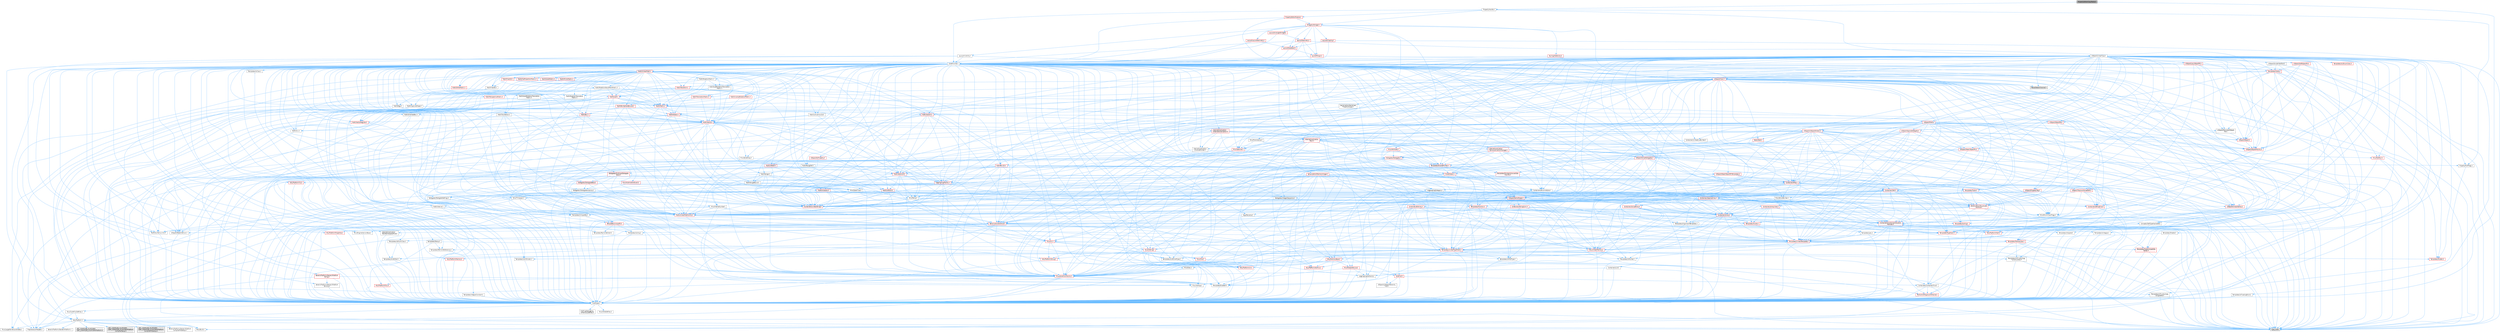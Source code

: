 digraph "PropertyEditorCopyPaste.h"
{
 // INTERACTIVE_SVG=YES
 // LATEX_PDF_SIZE
  bgcolor="transparent";
  edge [fontname=Helvetica,fontsize=10,labelfontname=Helvetica,labelfontsize=10];
  node [fontname=Helvetica,fontsize=10,shape=box,height=0.2,width=0.4];
  Node1 [id="Node000001",label="PropertyEditorCopyPaste.h",height=0.2,width=0.4,color="gray40", fillcolor="grey60", style="filled", fontcolor="black",tooltip=" "];
  Node1 -> Node2 [id="edge1_Node000001_Node000002",color="steelblue1",style="solid",tooltip=" "];
  Node2 [id="Node000002",label="CoreTypes.h",height=0.2,width=0.4,color="grey40", fillcolor="white", style="filled",URL="$dc/dec/CoreTypes_8h.html",tooltip=" "];
  Node2 -> Node3 [id="edge2_Node000002_Node000003",color="steelblue1",style="solid",tooltip=" "];
  Node3 [id="Node000003",label="HAL/Platform.h",height=0.2,width=0.4,color="grey40", fillcolor="white", style="filled",URL="$d9/dd0/Platform_8h.html",tooltip=" "];
  Node3 -> Node4 [id="edge3_Node000003_Node000004",color="steelblue1",style="solid",tooltip=" "];
  Node4 [id="Node000004",label="Misc/Build.h",height=0.2,width=0.4,color="grey40", fillcolor="white", style="filled",URL="$d3/dbb/Build_8h.html",tooltip=" "];
  Node3 -> Node5 [id="edge4_Node000003_Node000005",color="steelblue1",style="solid",tooltip=" "];
  Node5 [id="Node000005",label="Misc/LargeWorldCoordinates.h",height=0.2,width=0.4,color="grey40", fillcolor="white", style="filled",URL="$d2/dcb/LargeWorldCoordinates_8h.html",tooltip=" "];
  Node3 -> Node6 [id="edge5_Node000003_Node000006",color="steelblue1",style="solid",tooltip=" "];
  Node6 [id="Node000006",label="type_traits",height=0.2,width=0.4,color="grey60", fillcolor="#E0E0E0", style="filled",tooltip=" "];
  Node3 -> Node7 [id="edge6_Node000003_Node000007",color="steelblue1",style="solid",tooltip=" "];
  Node7 [id="Node000007",label="PreprocessorHelpers.h",height=0.2,width=0.4,color="grey40", fillcolor="white", style="filled",URL="$db/ddb/PreprocessorHelpers_8h.html",tooltip=" "];
  Node3 -> Node8 [id="edge7_Node000003_Node000008",color="steelblue1",style="solid",tooltip=" "];
  Node8 [id="Node000008",label="UBT_COMPILED_PLATFORM\l/UBT_COMPILED_PLATFORMPlatform\lCompilerPreSetup.h",height=0.2,width=0.4,color="grey60", fillcolor="#E0E0E0", style="filled",tooltip=" "];
  Node3 -> Node9 [id="edge8_Node000003_Node000009",color="steelblue1",style="solid",tooltip=" "];
  Node9 [id="Node000009",label="GenericPlatform/GenericPlatform\lCompilerPreSetup.h",height=0.2,width=0.4,color="grey40", fillcolor="white", style="filled",URL="$d9/dc8/GenericPlatformCompilerPreSetup_8h.html",tooltip=" "];
  Node3 -> Node10 [id="edge9_Node000003_Node000010",color="steelblue1",style="solid",tooltip=" "];
  Node10 [id="Node000010",label="GenericPlatform/GenericPlatform.h",height=0.2,width=0.4,color="grey40", fillcolor="white", style="filled",URL="$d6/d84/GenericPlatform_8h.html",tooltip=" "];
  Node3 -> Node11 [id="edge10_Node000003_Node000011",color="steelblue1",style="solid",tooltip=" "];
  Node11 [id="Node000011",label="UBT_COMPILED_PLATFORM\l/UBT_COMPILED_PLATFORMPlatform.h",height=0.2,width=0.4,color="grey60", fillcolor="#E0E0E0", style="filled",tooltip=" "];
  Node3 -> Node12 [id="edge11_Node000003_Node000012",color="steelblue1",style="solid",tooltip=" "];
  Node12 [id="Node000012",label="UBT_COMPILED_PLATFORM\l/UBT_COMPILED_PLATFORMPlatform\lCompilerSetup.h",height=0.2,width=0.4,color="grey60", fillcolor="#E0E0E0", style="filled",tooltip=" "];
  Node2 -> Node13 [id="edge12_Node000002_Node000013",color="steelblue1",style="solid",tooltip=" "];
  Node13 [id="Node000013",label="ProfilingDebugging\l/UMemoryDefines.h",height=0.2,width=0.4,color="grey40", fillcolor="white", style="filled",URL="$d2/da2/UMemoryDefines_8h.html",tooltip=" "];
  Node2 -> Node14 [id="edge13_Node000002_Node000014",color="steelblue1",style="solid",tooltip=" "];
  Node14 [id="Node000014",label="Misc/CoreMiscDefines.h",height=0.2,width=0.4,color="grey40", fillcolor="white", style="filled",URL="$da/d38/CoreMiscDefines_8h.html",tooltip=" "];
  Node14 -> Node3 [id="edge14_Node000014_Node000003",color="steelblue1",style="solid",tooltip=" "];
  Node14 -> Node7 [id="edge15_Node000014_Node000007",color="steelblue1",style="solid",tooltip=" "];
  Node2 -> Node15 [id="edge16_Node000002_Node000015",color="steelblue1",style="solid",tooltip=" "];
  Node15 [id="Node000015",label="Misc/CoreDefines.h",height=0.2,width=0.4,color="grey40", fillcolor="white", style="filled",URL="$d3/dd2/CoreDefines_8h.html",tooltip=" "];
  Node1 -> Node16 [id="edge17_Node000001_Node000016",color="steelblue1",style="solid",tooltip=" "];
  Node16 [id="Node000016",label="PropertyHandle.h",height=0.2,width=0.4,color="grey40", fillcolor="white", style="filled",URL="$d7/d90/PropertyHandle_8h.html",tooltip=" "];
  Node16 -> Node17 [id="edge18_Node000016_Node000017",color="steelblue1",style="solid",tooltip=" "];
  Node17 [id="Node000017",label="CoreMinimal.h",height=0.2,width=0.4,color="grey40", fillcolor="white", style="filled",URL="$d7/d67/CoreMinimal_8h.html",tooltip=" "];
  Node17 -> Node2 [id="edge19_Node000017_Node000002",color="steelblue1",style="solid",tooltip=" "];
  Node17 -> Node18 [id="edge20_Node000017_Node000018",color="steelblue1",style="solid",tooltip=" "];
  Node18 [id="Node000018",label="CoreFwd.h",height=0.2,width=0.4,color="red", fillcolor="#FFF0F0", style="filled",URL="$d1/d1e/CoreFwd_8h.html",tooltip=" "];
  Node18 -> Node2 [id="edge21_Node000018_Node000002",color="steelblue1",style="solid",tooltip=" "];
  Node18 -> Node19 [id="edge22_Node000018_Node000019",color="steelblue1",style="solid",tooltip=" "];
  Node19 [id="Node000019",label="Containers/ContainersFwd.h",height=0.2,width=0.4,color="grey40", fillcolor="white", style="filled",URL="$d4/d0a/ContainersFwd_8h.html",tooltip=" "];
  Node19 -> Node3 [id="edge23_Node000019_Node000003",color="steelblue1",style="solid",tooltip=" "];
  Node19 -> Node2 [id="edge24_Node000019_Node000002",color="steelblue1",style="solid",tooltip=" "];
  Node19 -> Node20 [id="edge25_Node000019_Node000020",color="steelblue1",style="solid",tooltip=" "];
  Node20 [id="Node000020",label="Traits/IsContiguousContainer.h",height=0.2,width=0.4,color="red", fillcolor="#FFF0F0", style="filled",URL="$d5/d3c/IsContiguousContainer_8h.html",tooltip=" "];
  Node20 -> Node2 [id="edge26_Node000020_Node000002",color="steelblue1",style="solid",tooltip=" "];
  Node18 -> Node24 [id="edge27_Node000018_Node000024",color="steelblue1",style="solid",tooltip=" "];
  Node24 [id="Node000024",label="UObject/UObjectHierarchy\lFwd.h",height=0.2,width=0.4,color="grey40", fillcolor="white", style="filled",URL="$d3/d13/UObjectHierarchyFwd_8h.html",tooltip=" "];
  Node17 -> Node24 [id="edge28_Node000017_Node000024",color="steelblue1",style="solid",tooltip=" "];
  Node17 -> Node19 [id="edge29_Node000017_Node000019",color="steelblue1",style="solid",tooltip=" "];
  Node17 -> Node25 [id="edge30_Node000017_Node000025",color="steelblue1",style="solid",tooltip=" "];
  Node25 [id="Node000025",label="Misc/VarArgs.h",height=0.2,width=0.4,color="grey40", fillcolor="white", style="filled",URL="$d5/d6f/VarArgs_8h.html",tooltip=" "];
  Node25 -> Node2 [id="edge31_Node000025_Node000002",color="steelblue1",style="solid",tooltip=" "];
  Node17 -> Node26 [id="edge32_Node000017_Node000026",color="steelblue1",style="solid",tooltip=" "];
  Node26 [id="Node000026",label="Logging/LogVerbosity.h",height=0.2,width=0.4,color="grey40", fillcolor="white", style="filled",URL="$d2/d8f/LogVerbosity_8h.html",tooltip=" "];
  Node26 -> Node2 [id="edge33_Node000026_Node000002",color="steelblue1",style="solid",tooltip=" "];
  Node17 -> Node27 [id="edge34_Node000017_Node000027",color="steelblue1",style="solid",tooltip=" "];
  Node27 [id="Node000027",label="Misc/OutputDevice.h",height=0.2,width=0.4,color="red", fillcolor="#FFF0F0", style="filled",URL="$d7/d32/OutputDevice_8h.html",tooltip=" "];
  Node27 -> Node18 [id="edge35_Node000027_Node000018",color="steelblue1",style="solid",tooltip=" "];
  Node27 -> Node2 [id="edge36_Node000027_Node000002",color="steelblue1",style="solid",tooltip=" "];
  Node27 -> Node26 [id="edge37_Node000027_Node000026",color="steelblue1",style="solid",tooltip=" "];
  Node27 -> Node25 [id="edge38_Node000027_Node000025",color="steelblue1",style="solid",tooltip=" "];
  Node17 -> Node33 [id="edge39_Node000017_Node000033",color="steelblue1",style="solid",tooltip=" "];
  Node33 [id="Node000033",label="HAL/PlatformCrt.h",height=0.2,width=0.4,color="red", fillcolor="#FFF0F0", style="filled",URL="$d8/d75/PlatformCrt_8h.html",tooltip=" "];
  Node17 -> Node43 [id="edge40_Node000017_Node000043",color="steelblue1",style="solid",tooltip=" "];
  Node43 [id="Node000043",label="HAL/PlatformMisc.h",height=0.2,width=0.4,color="red", fillcolor="#FFF0F0", style="filled",URL="$d0/df5/PlatformMisc_8h.html",tooltip=" "];
  Node43 -> Node2 [id="edge41_Node000043_Node000002",color="steelblue1",style="solid",tooltip=" "];
  Node17 -> Node62 [id="edge42_Node000017_Node000062",color="steelblue1",style="solid",tooltip=" "];
  Node62 [id="Node000062",label="Misc/AssertionMacros.h",height=0.2,width=0.4,color="red", fillcolor="#FFF0F0", style="filled",URL="$d0/dfa/AssertionMacros_8h.html",tooltip=" "];
  Node62 -> Node2 [id="edge43_Node000062_Node000002",color="steelblue1",style="solid",tooltip=" "];
  Node62 -> Node3 [id="edge44_Node000062_Node000003",color="steelblue1",style="solid",tooltip=" "];
  Node62 -> Node43 [id="edge45_Node000062_Node000043",color="steelblue1",style="solid",tooltip=" "];
  Node62 -> Node7 [id="edge46_Node000062_Node000007",color="steelblue1",style="solid",tooltip=" "];
  Node62 -> Node63 [id="edge47_Node000062_Node000063",color="steelblue1",style="solid",tooltip=" "];
  Node63 [id="Node000063",label="Templates/EnableIf.h",height=0.2,width=0.4,color="grey40", fillcolor="white", style="filled",URL="$d7/d60/EnableIf_8h.html",tooltip=" "];
  Node63 -> Node2 [id="edge48_Node000063_Node000002",color="steelblue1",style="solid",tooltip=" "];
  Node62 -> Node25 [id="edge49_Node000062_Node000025",color="steelblue1",style="solid",tooltip=" "];
  Node17 -> Node71 [id="edge50_Node000017_Node000071",color="steelblue1",style="solid",tooltip=" "];
  Node71 [id="Node000071",label="Templates/IsPointer.h",height=0.2,width=0.4,color="grey40", fillcolor="white", style="filled",URL="$d7/d05/IsPointer_8h.html",tooltip=" "];
  Node71 -> Node2 [id="edge51_Node000071_Node000002",color="steelblue1",style="solid",tooltip=" "];
  Node17 -> Node72 [id="edge52_Node000017_Node000072",color="steelblue1",style="solid",tooltip=" "];
  Node72 [id="Node000072",label="HAL/PlatformMemory.h",height=0.2,width=0.4,color="red", fillcolor="#FFF0F0", style="filled",URL="$de/d68/PlatformMemory_8h.html",tooltip=" "];
  Node72 -> Node2 [id="edge53_Node000072_Node000002",color="steelblue1",style="solid",tooltip=" "];
  Node17 -> Node55 [id="edge54_Node000017_Node000055",color="steelblue1",style="solid",tooltip=" "];
  Node55 [id="Node000055",label="HAL/PlatformAtomics.h",height=0.2,width=0.4,color="red", fillcolor="#FFF0F0", style="filled",URL="$d3/d36/PlatformAtomics_8h.html",tooltip=" "];
  Node55 -> Node2 [id="edge55_Node000055_Node000002",color="steelblue1",style="solid",tooltip=" "];
  Node17 -> Node77 [id="edge56_Node000017_Node000077",color="steelblue1",style="solid",tooltip=" "];
  Node77 [id="Node000077",label="Misc/Exec.h",height=0.2,width=0.4,color="grey40", fillcolor="white", style="filled",URL="$de/ddb/Exec_8h.html",tooltip=" "];
  Node77 -> Node2 [id="edge57_Node000077_Node000002",color="steelblue1",style="solid",tooltip=" "];
  Node77 -> Node62 [id="edge58_Node000077_Node000062",color="steelblue1",style="solid",tooltip=" "];
  Node17 -> Node78 [id="edge59_Node000017_Node000078",color="steelblue1",style="solid",tooltip=" "];
  Node78 [id="Node000078",label="HAL/MemoryBase.h",height=0.2,width=0.4,color="red", fillcolor="#FFF0F0", style="filled",URL="$d6/d9f/MemoryBase_8h.html",tooltip=" "];
  Node78 -> Node2 [id="edge60_Node000078_Node000002",color="steelblue1",style="solid",tooltip=" "];
  Node78 -> Node55 [id="edge61_Node000078_Node000055",color="steelblue1",style="solid",tooltip=" "];
  Node78 -> Node33 [id="edge62_Node000078_Node000033",color="steelblue1",style="solid",tooltip=" "];
  Node78 -> Node77 [id="edge63_Node000078_Node000077",color="steelblue1",style="solid",tooltip=" "];
  Node78 -> Node27 [id="edge64_Node000078_Node000027",color="steelblue1",style="solid",tooltip=" "];
  Node17 -> Node88 [id="edge65_Node000017_Node000088",color="steelblue1",style="solid",tooltip=" "];
  Node88 [id="Node000088",label="HAL/UnrealMemory.h",height=0.2,width=0.4,color="red", fillcolor="#FFF0F0", style="filled",URL="$d9/d96/UnrealMemory_8h.html",tooltip=" "];
  Node88 -> Node2 [id="edge66_Node000088_Node000002",color="steelblue1",style="solid",tooltip=" "];
  Node88 -> Node78 [id="edge67_Node000088_Node000078",color="steelblue1",style="solid",tooltip=" "];
  Node88 -> Node72 [id="edge68_Node000088_Node000072",color="steelblue1",style="solid",tooltip=" "];
  Node88 -> Node71 [id="edge69_Node000088_Node000071",color="steelblue1",style="solid",tooltip=" "];
  Node17 -> Node90 [id="edge70_Node000017_Node000090",color="steelblue1",style="solid",tooltip=" "];
  Node90 [id="Node000090",label="Templates/IsArithmetic.h",height=0.2,width=0.4,color="grey40", fillcolor="white", style="filled",URL="$d2/d5d/IsArithmetic_8h.html",tooltip=" "];
  Node90 -> Node2 [id="edge71_Node000090_Node000002",color="steelblue1",style="solid",tooltip=" "];
  Node17 -> Node84 [id="edge72_Node000017_Node000084",color="steelblue1",style="solid",tooltip=" "];
  Node84 [id="Node000084",label="Templates/AndOrNot.h",height=0.2,width=0.4,color="grey40", fillcolor="white", style="filled",URL="$db/d0a/AndOrNot_8h.html",tooltip=" "];
  Node84 -> Node2 [id="edge73_Node000084_Node000002",color="steelblue1",style="solid",tooltip=" "];
  Node17 -> Node91 [id="edge74_Node000017_Node000091",color="steelblue1",style="solid",tooltip=" "];
  Node91 [id="Node000091",label="Templates/IsPODType.h",height=0.2,width=0.4,color="grey40", fillcolor="white", style="filled",URL="$d7/db1/IsPODType_8h.html",tooltip=" "];
  Node91 -> Node2 [id="edge75_Node000091_Node000002",color="steelblue1",style="solid",tooltip=" "];
  Node17 -> Node92 [id="edge76_Node000017_Node000092",color="steelblue1",style="solid",tooltip=" "];
  Node92 [id="Node000092",label="Templates/IsUECoreType.h",height=0.2,width=0.4,color="grey40", fillcolor="white", style="filled",URL="$d1/db8/IsUECoreType_8h.html",tooltip=" "];
  Node92 -> Node2 [id="edge77_Node000092_Node000002",color="steelblue1",style="solid",tooltip=" "];
  Node92 -> Node6 [id="edge78_Node000092_Node000006",color="steelblue1",style="solid",tooltip=" "];
  Node17 -> Node85 [id="edge79_Node000017_Node000085",color="steelblue1",style="solid",tooltip=" "];
  Node85 [id="Node000085",label="Templates/IsTriviallyCopy\lConstructible.h",height=0.2,width=0.4,color="grey40", fillcolor="white", style="filled",URL="$d3/d78/IsTriviallyCopyConstructible_8h.html",tooltip=" "];
  Node85 -> Node2 [id="edge80_Node000085_Node000002",color="steelblue1",style="solid",tooltip=" "];
  Node85 -> Node6 [id="edge81_Node000085_Node000006",color="steelblue1",style="solid",tooltip=" "];
  Node17 -> Node93 [id="edge82_Node000017_Node000093",color="steelblue1",style="solid",tooltip=" "];
  Node93 [id="Node000093",label="Templates/UnrealTypeTraits.h",height=0.2,width=0.4,color="red", fillcolor="#FFF0F0", style="filled",URL="$d2/d2d/UnrealTypeTraits_8h.html",tooltip=" "];
  Node93 -> Node2 [id="edge83_Node000093_Node000002",color="steelblue1",style="solid",tooltip=" "];
  Node93 -> Node71 [id="edge84_Node000093_Node000071",color="steelblue1",style="solid",tooltip=" "];
  Node93 -> Node62 [id="edge85_Node000093_Node000062",color="steelblue1",style="solid",tooltip=" "];
  Node93 -> Node84 [id="edge86_Node000093_Node000084",color="steelblue1",style="solid",tooltip=" "];
  Node93 -> Node63 [id="edge87_Node000093_Node000063",color="steelblue1",style="solid",tooltip=" "];
  Node93 -> Node90 [id="edge88_Node000093_Node000090",color="steelblue1",style="solid",tooltip=" "];
  Node93 -> Node94 [id="edge89_Node000093_Node000094",color="steelblue1",style="solid",tooltip=" "];
  Node94 [id="Node000094",label="Templates/Models.h",height=0.2,width=0.4,color="red", fillcolor="#FFF0F0", style="filled",URL="$d3/d0c/Models_8h.html",tooltip=" "];
  Node93 -> Node91 [id="edge90_Node000093_Node000091",color="steelblue1",style="solid",tooltip=" "];
  Node93 -> Node92 [id="edge91_Node000093_Node000092",color="steelblue1",style="solid",tooltip=" "];
  Node93 -> Node85 [id="edge92_Node000093_Node000085",color="steelblue1",style="solid",tooltip=" "];
  Node17 -> Node63 [id="edge93_Node000017_Node000063",color="steelblue1",style="solid",tooltip=" "];
  Node17 -> Node95 [id="edge94_Node000017_Node000095",color="steelblue1",style="solid",tooltip=" "];
  Node95 [id="Node000095",label="Templates/RemoveReference.h",height=0.2,width=0.4,color="grey40", fillcolor="white", style="filled",URL="$da/dbe/RemoveReference_8h.html",tooltip=" "];
  Node95 -> Node2 [id="edge95_Node000095_Node000002",color="steelblue1",style="solid",tooltip=" "];
  Node17 -> Node96 [id="edge96_Node000017_Node000096",color="steelblue1",style="solid",tooltip=" "];
  Node96 [id="Node000096",label="Templates/IntegralConstant.h",height=0.2,width=0.4,color="grey40", fillcolor="white", style="filled",URL="$db/d1b/IntegralConstant_8h.html",tooltip=" "];
  Node96 -> Node2 [id="edge97_Node000096_Node000002",color="steelblue1",style="solid",tooltip=" "];
  Node17 -> Node97 [id="edge98_Node000017_Node000097",color="steelblue1",style="solid",tooltip=" "];
  Node97 [id="Node000097",label="Templates/IsClass.h",height=0.2,width=0.4,color="grey40", fillcolor="white", style="filled",URL="$db/dcb/IsClass_8h.html",tooltip=" "];
  Node97 -> Node2 [id="edge99_Node000097_Node000002",color="steelblue1",style="solid",tooltip=" "];
  Node17 -> Node98 [id="edge100_Node000017_Node000098",color="steelblue1",style="solid",tooltip=" "];
  Node98 [id="Node000098",label="Templates/TypeCompatible\lBytes.h",height=0.2,width=0.4,color="red", fillcolor="#FFF0F0", style="filled",URL="$df/d0a/TypeCompatibleBytes_8h.html",tooltip=" "];
  Node98 -> Node2 [id="edge101_Node000098_Node000002",color="steelblue1",style="solid",tooltip=" "];
  Node98 -> Node6 [id="edge102_Node000098_Node000006",color="steelblue1",style="solid",tooltip=" "];
  Node17 -> Node20 [id="edge103_Node000017_Node000020",color="steelblue1",style="solid",tooltip=" "];
  Node17 -> Node99 [id="edge104_Node000017_Node000099",color="steelblue1",style="solid",tooltip=" "];
  Node99 [id="Node000099",label="Templates/UnrealTemplate.h",height=0.2,width=0.4,color="red", fillcolor="#FFF0F0", style="filled",URL="$d4/d24/UnrealTemplate_8h.html",tooltip=" "];
  Node99 -> Node2 [id="edge105_Node000099_Node000002",color="steelblue1",style="solid",tooltip=" "];
  Node99 -> Node71 [id="edge106_Node000099_Node000071",color="steelblue1",style="solid",tooltip=" "];
  Node99 -> Node88 [id="edge107_Node000099_Node000088",color="steelblue1",style="solid",tooltip=" "];
  Node99 -> Node93 [id="edge108_Node000099_Node000093",color="steelblue1",style="solid",tooltip=" "];
  Node99 -> Node95 [id="edge109_Node000099_Node000095",color="steelblue1",style="solid",tooltip=" "];
  Node99 -> Node98 [id="edge110_Node000099_Node000098",color="steelblue1",style="solid",tooltip=" "];
  Node99 -> Node20 [id="edge111_Node000099_Node000020",color="steelblue1",style="solid",tooltip=" "];
  Node99 -> Node6 [id="edge112_Node000099_Node000006",color="steelblue1",style="solid",tooltip=" "];
  Node17 -> Node48 [id="edge113_Node000017_Node000048",color="steelblue1",style="solid",tooltip=" "];
  Node48 [id="Node000048",label="Math/NumericLimits.h",height=0.2,width=0.4,color="grey40", fillcolor="white", style="filled",URL="$df/d1b/NumericLimits_8h.html",tooltip=" "];
  Node48 -> Node2 [id="edge114_Node000048_Node000002",color="steelblue1",style="solid",tooltip=" "];
  Node17 -> Node103 [id="edge115_Node000017_Node000103",color="steelblue1",style="solid",tooltip=" "];
  Node103 [id="Node000103",label="HAL/PlatformMath.h",height=0.2,width=0.4,color="red", fillcolor="#FFF0F0", style="filled",URL="$dc/d53/PlatformMath_8h.html",tooltip=" "];
  Node103 -> Node2 [id="edge116_Node000103_Node000002",color="steelblue1",style="solid",tooltip=" "];
  Node17 -> Node86 [id="edge117_Node000017_Node000086",color="steelblue1",style="solid",tooltip=" "];
  Node86 [id="Node000086",label="Templates/IsTriviallyCopy\lAssignable.h",height=0.2,width=0.4,color="grey40", fillcolor="white", style="filled",URL="$d2/df2/IsTriviallyCopyAssignable_8h.html",tooltip=" "];
  Node86 -> Node2 [id="edge118_Node000086_Node000002",color="steelblue1",style="solid",tooltip=" "];
  Node86 -> Node6 [id="edge119_Node000086_Node000006",color="steelblue1",style="solid",tooltip=" "];
  Node17 -> Node111 [id="edge120_Node000017_Node000111",color="steelblue1",style="solid",tooltip=" "];
  Node111 [id="Node000111",label="Templates/MemoryOps.h",height=0.2,width=0.4,color="red", fillcolor="#FFF0F0", style="filled",URL="$db/dea/MemoryOps_8h.html",tooltip=" "];
  Node111 -> Node2 [id="edge121_Node000111_Node000002",color="steelblue1",style="solid",tooltip=" "];
  Node111 -> Node88 [id="edge122_Node000111_Node000088",color="steelblue1",style="solid",tooltip=" "];
  Node111 -> Node86 [id="edge123_Node000111_Node000086",color="steelblue1",style="solid",tooltip=" "];
  Node111 -> Node85 [id="edge124_Node000111_Node000085",color="steelblue1",style="solid",tooltip=" "];
  Node111 -> Node93 [id="edge125_Node000111_Node000093",color="steelblue1",style="solid",tooltip=" "];
  Node111 -> Node6 [id="edge126_Node000111_Node000006",color="steelblue1",style="solid",tooltip=" "];
  Node17 -> Node112 [id="edge127_Node000017_Node000112",color="steelblue1",style="solid",tooltip=" "];
  Node112 [id="Node000112",label="Containers/ContainerAllocation\lPolicies.h",height=0.2,width=0.4,color="red", fillcolor="#FFF0F0", style="filled",URL="$d7/dff/ContainerAllocationPolicies_8h.html",tooltip=" "];
  Node112 -> Node2 [id="edge128_Node000112_Node000002",color="steelblue1",style="solid",tooltip=" "];
  Node112 -> Node112 [id="edge129_Node000112_Node000112",color="steelblue1",style="solid",tooltip=" "];
  Node112 -> Node103 [id="edge130_Node000112_Node000103",color="steelblue1",style="solid",tooltip=" "];
  Node112 -> Node88 [id="edge131_Node000112_Node000088",color="steelblue1",style="solid",tooltip=" "];
  Node112 -> Node48 [id="edge132_Node000112_Node000048",color="steelblue1",style="solid",tooltip=" "];
  Node112 -> Node62 [id="edge133_Node000112_Node000062",color="steelblue1",style="solid",tooltip=" "];
  Node112 -> Node111 [id="edge134_Node000112_Node000111",color="steelblue1",style="solid",tooltip=" "];
  Node112 -> Node98 [id="edge135_Node000112_Node000098",color="steelblue1",style="solid",tooltip=" "];
  Node112 -> Node6 [id="edge136_Node000112_Node000006",color="steelblue1",style="solid",tooltip=" "];
  Node17 -> Node115 [id="edge137_Node000017_Node000115",color="steelblue1",style="solid",tooltip=" "];
  Node115 [id="Node000115",label="Templates/IsEnumClass.h",height=0.2,width=0.4,color="grey40", fillcolor="white", style="filled",URL="$d7/d15/IsEnumClass_8h.html",tooltip=" "];
  Node115 -> Node2 [id="edge138_Node000115_Node000002",color="steelblue1",style="solid",tooltip=" "];
  Node115 -> Node84 [id="edge139_Node000115_Node000084",color="steelblue1",style="solid",tooltip=" "];
  Node17 -> Node116 [id="edge140_Node000017_Node000116",color="steelblue1",style="solid",tooltip=" "];
  Node116 [id="Node000116",label="HAL/PlatformProperties.h",height=0.2,width=0.4,color="red", fillcolor="#FFF0F0", style="filled",URL="$d9/db0/PlatformProperties_8h.html",tooltip=" "];
  Node116 -> Node2 [id="edge141_Node000116_Node000002",color="steelblue1",style="solid",tooltip=" "];
  Node17 -> Node119 [id="edge142_Node000017_Node000119",color="steelblue1",style="solid",tooltip=" "];
  Node119 [id="Node000119",label="Misc/EngineVersionBase.h",height=0.2,width=0.4,color="grey40", fillcolor="white", style="filled",URL="$d5/d2b/EngineVersionBase_8h.html",tooltip=" "];
  Node119 -> Node2 [id="edge143_Node000119_Node000002",color="steelblue1",style="solid",tooltip=" "];
  Node17 -> Node120 [id="edge144_Node000017_Node000120",color="steelblue1",style="solid",tooltip=" "];
  Node120 [id="Node000120",label="Internationalization\l/TextNamespaceFwd.h",height=0.2,width=0.4,color="grey40", fillcolor="white", style="filled",URL="$d8/d97/TextNamespaceFwd_8h.html",tooltip=" "];
  Node120 -> Node2 [id="edge145_Node000120_Node000002",color="steelblue1",style="solid",tooltip=" "];
  Node17 -> Node121 [id="edge146_Node000017_Node000121",color="steelblue1",style="solid",tooltip=" "];
  Node121 [id="Node000121",label="Serialization/Archive.h",height=0.2,width=0.4,color="red", fillcolor="#FFF0F0", style="filled",URL="$d7/d3b/Archive_8h.html",tooltip=" "];
  Node121 -> Node18 [id="edge147_Node000121_Node000018",color="steelblue1",style="solid",tooltip=" "];
  Node121 -> Node2 [id="edge148_Node000121_Node000002",color="steelblue1",style="solid",tooltip=" "];
  Node121 -> Node116 [id="edge149_Node000121_Node000116",color="steelblue1",style="solid",tooltip=" "];
  Node121 -> Node120 [id="edge150_Node000121_Node000120",color="steelblue1",style="solid",tooltip=" "];
  Node121 -> Node62 [id="edge151_Node000121_Node000062",color="steelblue1",style="solid",tooltip=" "];
  Node121 -> Node4 [id="edge152_Node000121_Node000004",color="steelblue1",style="solid",tooltip=" "];
  Node121 -> Node119 [id="edge153_Node000121_Node000119",color="steelblue1",style="solid",tooltip=" "];
  Node121 -> Node25 [id="edge154_Node000121_Node000025",color="steelblue1",style="solid",tooltip=" "];
  Node121 -> Node63 [id="edge155_Node000121_Node000063",color="steelblue1",style="solid",tooltip=" "];
  Node121 -> Node115 [id="edge156_Node000121_Node000115",color="steelblue1",style="solid",tooltip=" "];
  Node121 -> Node108 [id="edge157_Node000121_Node000108",color="steelblue1",style="solid",tooltip=" "];
  Node108 [id="Node000108",label="Templates/IsSigned.h",height=0.2,width=0.4,color="grey40", fillcolor="white", style="filled",URL="$d8/dd8/IsSigned_8h.html",tooltip=" "];
  Node108 -> Node2 [id="edge158_Node000108_Node000002",color="steelblue1",style="solid",tooltip=" "];
  Node121 -> Node99 [id="edge159_Node000121_Node000099",color="steelblue1",style="solid",tooltip=" "];
  Node121 -> Node124 [id="edge160_Node000121_Node000124",color="steelblue1",style="solid",tooltip=" "];
  Node124 [id="Node000124",label="UObject/ObjectVersion.h",height=0.2,width=0.4,color="grey40", fillcolor="white", style="filled",URL="$da/d63/ObjectVersion_8h.html",tooltip=" "];
  Node124 -> Node2 [id="edge161_Node000124_Node000002",color="steelblue1",style="solid",tooltip=" "];
  Node17 -> Node125 [id="edge162_Node000017_Node000125",color="steelblue1",style="solid",tooltip=" "];
  Node125 [id="Node000125",label="Templates/Less.h",height=0.2,width=0.4,color="grey40", fillcolor="white", style="filled",URL="$de/dc8/Less_8h.html",tooltip=" "];
  Node125 -> Node2 [id="edge163_Node000125_Node000002",color="steelblue1",style="solid",tooltip=" "];
  Node125 -> Node99 [id="edge164_Node000125_Node000099",color="steelblue1",style="solid",tooltip=" "];
  Node17 -> Node126 [id="edge165_Node000017_Node000126",color="steelblue1",style="solid",tooltip=" "];
  Node126 [id="Node000126",label="Templates/Sorting.h",height=0.2,width=0.4,color="red", fillcolor="#FFF0F0", style="filled",URL="$d3/d9e/Sorting_8h.html",tooltip=" "];
  Node126 -> Node2 [id="edge166_Node000126_Node000002",color="steelblue1",style="solid",tooltip=" "];
  Node126 -> Node103 [id="edge167_Node000126_Node000103",color="steelblue1",style="solid",tooltip=" "];
  Node126 -> Node125 [id="edge168_Node000126_Node000125",color="steelblue1",style="solid",tooltip=" "];
  Node17 -> Node137 [id="edge169_Node000017_Node000137",color="steelblue1",style="solid",tooltip=" "];
  Node137 [id="Node000137",label="Misc/Char.h",height=0.2,width=0.4,color="red", fillcolor="#FFF0F0", style="filled",URL="$d0/d58/Char_8h.html",tooltip=" "];
  Node137 -> Node2 [id="edge170_Node000137_Node000002",color="steelblue1",style="solid",tooltip=" "];
  Node137 -> Node6 [id="edge171_Node000137_Node000006",color="steelblue1",style="solid",tooltip=" "];
  Node17 -> Node140 [id="edge172_Node000017_Node000140",color="steelblue1",style="solid",tooltip=" "];
  Node140 [id="Node000140",label="GenericPlatform/GenericPlatform\lStricmp.h",height=0.2,width=0.4,color="grey40", fillcolor="white", style="filled",URL="$d2/d86/GenericPlatformStricmp_8h.html",tooltip=" "];
  Node140 -> Node2 [id="edge173_Node000140_Node000002",color="steelblue1",style="solid",tooltip=" "];
  Node17 -> Node141 [id="edge174_Node000017_Node000141",color="steelblue1",style="solid",tooltip=" "];
  Node141 [id="Node000141",label="GenericPlatform/GenericPlatform\lString.h",height=0.2,width=0.4,color="red", fillcolor="#FFF0F0", style="filled",URL="$dd/d20/GenericPlatformString_8h.html",tooltip=" "];
  Node141 -> Node2 [id="edge175_Node000141_Node000002",color="steelblue1",style="solid",tooltip=" "];
  Node141 -> Node140 [id="edge176_Node000141_Node000140",color="steelblue1",style="solid",tooltip=" "];
  Node141 -> Node63 [id="edge177_Node000141_Node000063",color="steelblue1",style="solid",tooltip=" "];
  Node141 -> Node6 [id="edge178_Node000141_Node000006",color="steelblue1",style="solid",tooltip=" "];
  Node17 -> Node74 [id="edge179_Node000017_Node000074",color="steelblue1",style="solid",tooltip=" "];
  Node74 [id="Node000074",label="HAL/PlatformString.h",height=0.2,width=0.4,color="red", fillcolor="#FFF0F0", style="filled",URL="$db/db5/PlatformString_8h.html",tooltip=" "];
  Node74 -> Node2 [id="edge180_Node000074_Node000002",color="steelblue1",style="solid",tooltip=" "];
  Node17 -> Node144 [id="edge181_Node000017_Node000144",color="steelblue1",style="solid",tooltip=" "];
  Node144 [id="Node000144",label="Misc/CString.h",height=0.2,width=0.4,color="red", fillcolor="#FFF0F0", style="filled",URL="$d2/d49/CString_8h.html",tooltip=" "];
  Node144 -> Node2 [id="edge182_Node000144_Node000002",color="steelblue1",style="solid",tooltip=" "];
  Node144 -> Node33 [id="edge183_Node000144_Node000033",color="steelblue1",style="solid",tooltip=" "];
  Node144 -> Node74 [id="edge184_Node000144_Node000074",color="steelblue1",style="solid",tooltip=" "];
  Node144 -> Node62 [id="edge185_Node000144_Node000062",color="steelblue1",style="solid",tooltip=" "];
  Node144 -> Node137 [id="edge186_Node000144_Node000137",color="steelblue1",style="solid",tooltip=" "];
  Node144 -> Node25 [id="edge187_Node000144_Node000025",color="steelblue1",style="solid",tooltip=" "];
  Node17 -> Node145 [id="edge188_Node000017_Node000145",color="steelblue1",style="solid",tooltip=" "];
  Node145 [id="Node000145",label="Misc/Crc.h",height=0.2,width=0.4,color="red", fillcolor="#FFF0F0", style="filled",URL="$d4/dd2/Crc_8h.html",tooltip=" "];
  Node145 -> Node2 [id="edge189_Node000145_Node000002",color="steelblue1",style="solid",tooltip=" "];
  Node145 -> Node74 [id="edge190_Node000145_Node000074",color="steelblue1",style="solid",tooltip=" "];
  Node145 -> Node62 [id="edge191_Node000145_Node000062",color="steelblue1",style="solid",tooltip=" "];
  Node145 -> Node144 [id="edge192_Node000145_Node000144",color="steelblue1",style="solid",tooltip=" "];
  Node145 -> Node137 [id="edge193_Node000145_Node000137",color="steelblue1",style="solid",tooltip=" "];
  Node145 -> Node93 [id="edge194_Node000145_Node000093",color="steelblue1",style="solid",tooltip=" "];
  Node17 -> Node136 [id="edge195_Node000017_Node000136",color="steelblue1",style="solid",tooltip=" "];
  Node136 [id="Node000136",label="Math/UnrealMathUtility.h",height=0.2,width=0.4,color="red", fillcolor="#FFF0F0", style="filled",URL="$db/db8/UnrealMathUtility_8h.html",tooltip=" "];
  Node136 -> Node2 [id="edge196_Node000136_Node000002",color="steelblue1",style="solid",tooltip=" "];
  Node136 -> Node62 [id="edge197_Node000136_Node000062",color="steelblue1",style="solid",tooltip=" "];
  Node136 -> Node103 [id="edge198_Node000136_Node000103",color="steelblue1",style="solid",tooltip=" "];
  Node17 -> Node146 [id="edge199_Node000017_Node000146",color="steelblue1",style="solid",tooltip=" "];
  Node146 [id="Node000146",label="Containers/UnrealString.h",height=0.2,width=0.4,color="red", fillcolor="#FFF0F0", style="filled",URL="$d5/dba/UnrealString_8h.html",tooltip=" "];
  Node17 -> Node150 [id="edge200_Node000017_Node000150",color="steelblue1",style="solid",tooltip=" "];
  Node150 [id="Node000150",label="Containers/Array.h",height=0.2,width=0.4,color="red", fillcolor="#FFF0F0", style="filled",URL="$df/dd0/Array_8h.html",tooltip=" "];
  Node150 -> Node2 [id="edge201_Node000150_Node000002",color="steelblue1",style="solid",tooltip=" "];
  Node150 -> Node62 [id="edge202_Node000150_Node000062",color="steelblue1",style="solid",tooltip=" "];
  Node150 -> Node88 [id="edge203_Node000150_Node000088",color="steelblue1",style="solid",tooltip=" "];
  Node150 -> Node93 [id="edge204_Node000150_Node000093",color="steelblue1",style="solid",tooltip=" "];
  Node150 -> Node99 [id="edge205_Node000150_Node000099",color="steelblue1",style="solid",tooltip=" "];
  Node150 -> Node112 [id="edge206_Node000150_Node000112",color="steelblue1",style="solid",tooltip=" "];
  Node150 -> Node121 [id="edge207_Node000150_Node000121",color="steelblue1",style="solid",tooltip=" "];
  Node150 -> Node171 [id="edge208_Node000150_Node000171",color="steelblue1",style="solid",tooltip=" "];
  Node171 [id="Node000171",label="Concepts/GetTypeHashable.h",height=0.2,width=0.4,color="grey40", fillcolor="white", style="filled",URL="$d3/da2/GetTypeHashable_8h.html",tooltip=" "];
  Node171 -> Node2 [id="edge209_Node000171_Node000002",color="steelblue1",style="solid",tooltip=" "];
  Node171 -> Node162 [id="edge210_Node000171_Node000162",color="steelblue1",style="solid",tooltip=" "];
  Node162 [id="Node000162",label="Templates/TypeHash.h",height=0.2,width=0.4,color="red", fillcolor="#FFF0F0", style="filled",URL="$d1/d62/TypeHash_8h.html",tooltip=" "];
  Node162 -> Node2 [id="edge211_Node000162_Node000002",color="steelblue1",style="solid",tooltip=" "];
  Node162 -> Node145 [id="edge212_Node000162_Node000145",color="steelblue1",style="solid",tooltip=" "];
  Node162 -> Node6 [id="edge213_Node000162_Node000006",color="steelblue1",style="solid",tooltip=" "];
  Node150 -> Node129 [id="edge214_Node000150_Node000129",color="steelblue1",style="solid",tooltip=" "];
  Node129 [id="Node000129",label="Templates/Invoke.h",height=0.2,width=0.4,color="red", fillcolor="#FFF0F0", style="filled",URL="$d7/deb/Invoke_8h.html",tooltip=" "];
  Node129 -> Node2 [id="edge215_Node000129_Node000002",color="steelblue1",style="solid",tooltip=" "];
  Node129 -> Node99 [id="edge216_Node000129_Node000099",color="steelblue1",style="solid",tooltip=" "];
  Node129 -> Node6 [id="edge217_Node000129_Node000006",color="steelblue1",style="solid",tooltip=" "];
  Node150 -> Node125 [id="edge218_Node000150_Node000125",color="steelblue1",style="solid",tooltip=" "];
  Node150 -> Node126 [id="edge219_Node000150_Node000126",color="steelblue1",style="solid",tooltip=" "];
  Node150 -> Node173 [id="edge220_Node000150_Node000173",color="steelblue1",style="solid",tooltip=" "];
  Node173 [id="Node000173",label="Templates/AlignmentTemplates.h",height=0.2,width=0.4,color="grey40", fillcolor="white", style="filled",URL="$dd/d32/AlignmentTemplates_8h.html",tooltip=" "];
  Node173 -> Node2 [id="edge221_Node000173_Node000002",color="steelblue1",style="solid",tooltip=" "];
  Node173 -> Node82 [id="edge222_Node000173_Node000082",color="steelblue1",style="solid",tooltip=" "];
  Node82 [id="Node000082",label="Templates/IsIntegral.h",height=0.2,width=0.4,color="grey40", fillcolor="white", style="filled",URL="$da/d64/IsIntegral_8h.html",tooltip=" "];
  Node82 -> Node2 [id="edge223_Node000082_Node000002",color="steelblue1",style="solid",tooltip=" "];
  Node173 -> Node71 [id="edge224_Node000173_Node000071",color="steelblue1",style="solid",tooltip=" "];
  Node150 -> Node6 [id="edge225_Node000150_Node000006",color="steelblue1",style="solid",tooltip=" "];
  Node17 -> Node174 [id="edge226_Node000017_Node000174",color="steelblue1",style="solid",tooltip=" "];
  Node174 [id="Node000174",label="Misc/FrameNumber.h",height=0.2,width=0.4,color="grey40", fillcolor="white", style="filled",URL="$dd/dbd/FrameNumber_8h.html",tooltip=" "];
  Node174 -> Node2 [id="edge227_Node000174_Node000002",color="steelblue1",style="solid",tooltip=" "];
  Node174 -> Node48 [id="edge228_Node000174_Node000048",color="steelblue1",style="solid",tooltip=" "];
  Node174 -> Node136 [id="edge229_Node000174_Node000136",color="steelblue1",style="solid",tooltip=" "];
  Node174 -> Node63 [id="edge230_Node000174_Node000063",color="steelblue1",style="solid",tooltip=" "];
  Node174 -> Node93 [id="edge231_Node000174_Node000093",color="steelblue1",style="solid",tooltip=" "];
  Node17 -> Node175 [id="edge232_Node000017_Node000175",color="steelblue1",style="solid",tooltip=" "];
  Node175 [id="Node000175",label="Misc/Timespan.h",height=0.2,width=0.4,color="grey40", fillcolor="white", style="filled",URL="$da/dd9/Timespan_8h.html",tooltip=" "];
  Node175 -> Node2 [id="edge233_Node000175_Node000002",color="steelblue1",style="solid",tooltip=" "];
  Node175 -> Node176 [id="edge234_Node000175_Node000176",color="steelblue1",style="solid",tooltip=" "];
  Node176 [id="Node000176",label="Math/Interval.h",height=0.2,width=0.4,color="grey40", fillcolor="white", style="filled",URL="$d1/d55/Interval_8h.html",tooltip=" "];
  Node176 -> Node2 [id="edge235_Node000176_Node000002",color="steelblue1",style="solid",tooltip=" "];
  Node176 -> Node90 [id="edge236_Node000176_Node000090",color="steelblue1",style="solid",tooltip=" "];
  Node176 -> Node93 [id="edge237_Node000176_Node000093",color="steelblue1",style="solid",tooltip=" "];
  Node176 -> Node48 [id="edge238_Node000176_Node000048",color="steelblue1",style="solid",tooltip=" "];
  Node176 -> Node136 [id="edge239_Node000176_Node000136",color="steelblue1",style="solid",tooltip=" "];
  Node175 -> Node136 [id="edge240_Node000175_Node000136",color="steelblue1",style="solid",tooltip=" "];
  Node175 -> Node62 [id="edge241_Node000175_Node000062",color="steelblue1",style="solid",tooltip=" "];
  Node17 -> Node177 [id="edge242_Node000017_Node000177",color="steelblue1",style="solid",tooltip=" "];
  Node177 [id="Node000177",label="Containers/StringConv.h",height=0.2,width=0.4,color="red", fillcolor="#FFF0F0", style="filled",URL="$d3/ddf/StringConv_8h.html",tooltip=" "];
  Node177 -> Node2 [id="edge243_Node000177_Node000002",color="steelblue1",style="solid",tooltip=" "];
  Node177 -> Node62 [id="edge244_Node000177_Node000062",color="steelblue1",style="solid",tooltip=" "];
  Node177 -> Node112 [id="edge245_Node000177_Node000112",color="steelblue1",style="solid",tooltip=" "];
  Node177 -> Node150 [id="edge246_Node000177_Node000150",color="steelblue1",style="solid",tooltip=" "];
  Node177 -> Node144 [id="edge247_Node000177_Node000144",color="steelblue1",style="solid",tooltip=" "];
  Node177 -> Node178 [id="edge248_Node000177_Node000178",color="steelblue1",style="solid",tooltip=" "];
  Node178 [id="Node000178",label="Templates/IsArray.h",height=0.2,width=0.4,color="grey40", fillcolor="white", style="filled",URL="$d8/d8d/IsArray_8h.html",tooltip=" "];
  Node178 -> Node2 [id="edge249_Node000178_Node000002",color="steelblue1",style="solid",tooltip=" "];
  Node177 -> Node99 [id="edge250_Node000177_Node000099",color="steelblue1",style="solid",tooltip=" "];
  Node177 -> Node93 [id="edge251_Node000177_Node000093",color="steelblue1",style="solid",tooltip=" "];
  Node177 -> Node20 [id="edge252_Node000177_Node000020",color="steelblue1",style="solid",tooltip=" "];
  Node177 -> Node6 [id="edge253_Node000177_Node000006",color="steelblue1",style="solid",tooltip=" "];
  Node17 -> Node179 [id="edge254_Node000017_Node000179",color="steelblue1",style="solid",tooltip=" "];
  Node179 [id="Node000179",label="UObject/UnrealNames.h",height=0.2,width=0.4,color="red", fillcolor="#FFF0F0", style="filled",URL="$d8/db1/UnrealNames_8h.html",tooltip=" "];
  Node179 -> Node2 [id="edge255_Node000179_Node000002",color="steelblue1",style="solid",tooltip=" "];
  Node17 -> Node181 [id="edge256_Node000017_Node000181",color="steelblue1",style="solid",tooltip=" "];
  Node181 [id="Node000181",label="UObject/NameTypes.h",height=0.2,width=0.4,color="red", fillcolor="#FFF0F0", style="filled",URL="$d6/d35/NameTypes_8h.html",tooltip=" "];
  Node181 -> Node2 [id="edge257_Node000181_Node000002",color="steelblue1",style="solid",tooltip=" "];
  Node181 -> Node62 [id="edge258_Node000181_Node000062",color="steelblue1",style="solid",tooltip=" "];
  Node181 -> Node88 [id="edge259_Node000181_Node000088",color="steelblue1",style="solid",tooltip=" "];
  Node181 -> Node93 [id="edge260_Node000181_Node000093",color="steelblue1",style="solid",tooltip=" "];
  Node181 -> Node99 [id="edge261_Node000181_Node000099",color="steelblue1",style="solid",tooltip=" "];
  Node181 -> Node146 [id="edge262_Node000181_Node000146",color="steelblue1",style="solid",tooltip=" "];
  Node181 -> Node177 [id="edge263_Node000181_Node000177",color="steelblue1",style="solid",tooltip=" "];
  Node181 -> Node45 [id="edge264_Node000181_Node000045",color="steelblue1",style="solid",tooltip=" "];
  Node45 [id="Node000045",label="Containers/StringFwd.h",height=0.2,width=0.4,color="red", fillcolor="#FFF0F0", style="filled",URL="$df/d37/StringFwd_8h.html",tooltip=" "];
  Node45 -> Node2 [id="edge265_Node000045_Node000002",color="steelblue1",style="solid",tooltip=" "];
  Node45 -> Node20 [id="edge266_Node000045_Node000020",color="steelblue1",style="solid",tooltip=" "];
  Node181 -> Node179 [id="edge267_Node000181_Node000179",color="steelblue1",style="solid",tooltip=" "];
  Node17 -> Node189 [id="edge268_Node000017_Node000189",color="steelblue1",style="solid",tooltip=" "];
  Node189 [id="Node000189",label="Misc/Parse.h",height=0.2,width=0.4,color="grey40", fillcolor="white", style="filled",URL="$dc/d71/Parse_8h.html",tooltip=" "];
  Node189 -> Node45 [id="edge269_Node000189_Node000045",color="steelblue1",style="solid",tooltip=" "];
  Node189 -> Node146 [id="edge270_Node000189_Node000146",color="steelblue1",style="solid",tooltip=" "];
  Node189 -> Node2 [id="edge271_Node000189_Node000002",color="steelblue1",style="solid",tooltip=" "];
  Node189 -> Node33 [id="edge272_Node000189_Node000033",color="steelblue1",style="solid",tooltip=" "];
  Node189 -> Node4 [id="edge273_Node000189_Node000004",color="steelblue1",style="solid",tooltip=" "];
  Node189 -> Node50 [id="edge274_Node000189_Node000050",color="steelblue1",style="solid",tooltip=" "];
  Node50 [id="Node000050",label="Misc/EnumClassFlags.h",height=0.2,width=0.4,color="grey40", fillcolor="white", style="filled",URL="$d8/de7/EnumClassFlags_8h.html",tooltip=" "];
  Node189 -> Node190 [id="edge275_Node000189_Node000190",color="steelblue1",style="solid",tooltip=" "];
  Node190 [id="Node000190",label="Templates/Function.h",height=0.2,width=0.4,color="red", fillcolor="#FFF0F0", style="filled",URL="$df/df5/Function_8h.html",tooltip=" "];
  Node190 -> Node2 [id="edge276_Node000190_Node000002",color="steelblue1",style="solid",tooltip=" "];
  Node190 -> Node62 [id="edge277_Node000190_Node000062",color="steelblue1",style="solid",tooltip=" "];
  Node190 -> Node88 [id="edge278_Node000190_Node000088",color="steelblue1",style="solid",tooltip=" "];
  Node190 -> Node93 [id="edge279_Node000190_Node000093",color="steelblue1",style="solid",tooltip=" "];
  Node190 -> Node129 [id="edge280_Node000190_Node000129",color="steelblue1",style="solid",tooltip=" "];
  Node190 -> Node99 [id="edge281_Node000190_Node000099",color="steelblue1",style="solid",tooltip=" "];
  Node190 -> Node136 [id="edge282_Node000190_Node000136",color="steelblue1",style="solid",tooltip=" "];
  Node190 -> Node6 [id="edge283_Node000190_Node000006",color="steelblue1",style="solid",tooltip=" "];
  Node17 -> Node173 [id="edge284_Node000017_Node000173",color="steelblue1",style="solid",tooltip=" "];
  Node17 -> Node192 [id="edge285_Node000017_Node000192",color="steelblue1",style="solid",tooltip=" "];
  Node192 [id="Node000192",label="Misc/StructBuilder.h",height=0.2,width=0.4,color="grey40", fillcolor="white", style="filled",URL="$d9/db3/StructBuilder_8h.html",tooltip=" "];
  Node192 -> Node2 [id="edge286_Node000192_Node000002",color="steelblue1",style="solid",tooltip=" "];
  Node192 -> Node136 [id="edge287_Node000192_Node000136",color="steelblue1",style="solid",tooltip=" "];
  Node192 -> Node173 [id="edge288_Node000192_Node000173",color="steelblue1",style="solid",tooltip=" "];
  Node17 -> Node105 [id="edge289_Node000017_Node000105",color="steelblue1",style="solid",tooltip=" "];
  Node105 [id="Node000105",label="Templates/Decay.h",height=0.2,width=0.4,color="grey40", fillcolor="white", style="filled",URL="$dd/d0f/Decay_8h.html",tooltip=" "];
  Node105 -> Node2 [id="edge290_Node000105_Node000002",color="steelblue1",style="solid",tooltip=" "];
  Node105 -> Node95 [id="edge291_Node000105_Node000095",color="steelblue1",style="solid",tooltip=" "];
  Node105 -> Node6 [id="edge292_Node000105_Node000006",color="steelblue1",style="solid",tooltip=" "];
  Node17 -> Node193 [id="edge293_Node000017_Node000193",color="steelblue1",style="solid",tooltip=" "];
  Node193 [id="Node000193",label="Templates/PointerIsConvertible\lFromTo.h",height=0.2,width=0.4,color="red", fillcolor="#FFF0F0", style="filled",URL="$d6/d65/PointerIsConvertibleFromTo_8h.html",tooltip=" "];
  Node193 -> Node2 [id="edge294_Node000193_Node000002",color="steelblue1",style="solid",tooltip=" "];
  Node193 -> Node6 [id="edge295_Node000193_Node000006",color="steelblue1",style="solid",tooltip=" "];
  Node17 -> Node129 [id="edge296_Node000017_Node000129",color="steelblue1",style="solid",tooltip=" "];
  Node17 -> Node190 [id="edge297_Node000017_Node000190",color="steelblue1",style="solid",tooltip=" "];
  Node17 -> Node162 [id="edge298_Node000017_Node000162",color="steelblue1",style="solid",tooltip=" "];
  Node17 -> Node194 [id="edge299_Node000017_Node000194",color="steelblue1",style="solid",tooltip=" "];
  Node194 [id="Node000194",label="Containers/ScriptArray.h",height=0.2,width=0.4,color="red", fillcolor="#FFF0F0", style="filled",URL="$dc/daf/ScriptArray_8h.html",tooltip=" "];
  Node194 -> Node2 [id="edge300_Node000194_Node000002",color="steelblue1",style="solid",tooltip=" "];
  Node194 -> Node62 [id="edge301_Node000194_Node000062",color="steelblue1",style="solid",tooltip=" "];
  Node194 -> Node88 [id="edge302_Node000194_Node000088",color="steelblue1",style="solid",tooltip=" "];
  Node194 -> Node112 [id="edge303_Node000194_Node000112",color="steelblue1",style="solid",tooltip=" "];
  Node194 -> Node150 [id="edge304_Node000194_Node000150",color="steelblue1",style="solid",tooltip=" "];
  Node17 -> Node195 [id="edge305_Node000017_Node000195",color="steelblue1",style="solid",tooltip=" "];
  Node195 [id="Node000195",label="Containers/BitArray.h",height=0.2,width=0.4,color="red", fillcolor="#FFF0F0", style="filled",URL="$d1/de4/BitArray_8h.html",tooltip=" "];
  Node195 -> Node112 [id="edge306_Node000195_Node000112",color="steelblue1",style="solid",tooltip=" "];
  Node195 -> Node2 [id="edge307_Node000195_Node000002",color="steelblue1",style="solid",tooltip=" "];
  Node195 -> Node55 [id="edge308_Node000195_Node000055",color="steelblue1",style="solid",tooltip=" "];
  Node195 -> Node88 [id="edge309_Node000195_Node000088",color="steelblue1",style="solid",tooltip=" "];
  Node195 -> Node136 [id="edge310_Node000195_Node000136",color="steelblue1",style="solid",tooltip=" "];
  Node195 -> Node62 [id="edge311_Node000195_Node000062",color="steelblue1",style="solid",tooltip=" "];
  Node195 -> Node50 [id="edge312_Node000195_Node000050",color="steelblue1",style="solid",tooltip=" "];
  Node195 -> Node121 [id="edge313_Node000195_Node000121",color="steelblue1",style="solid",tooltip=" "];
  Node195 -> Node63 [id="edge314_Node000195_Node000063",color="steelblue1",style="solid",tooltip=" "];
  Node195 -> Node129 [id="edge315_Node000195_Node000129",color="steelblue1",style="solid",tooltip=" "];
  Node195 -> Node99 [id="edge316_Node000195_Node000099",color="steelblue1",style="solid",tooltip=" "];
  Node195 -> Node93 [id="edge317_Node000195_Node000093",color="steelblue1",style="solid",tooltip=" "];
  Node17 -> Node196 [id="edge318_Node000017_Node000196",color="steelblue1",style="solid",tooltip=" "];
  Node196 [id="Node000196",label="Containers/SparseArray.h",height=0.2,width=0.4,color="red", fillcolor="#FFF0F0", style="filled",URL="$d5/dbf/SparseArray_8h.html",tooltip=" "];
  Node196 -> Node2 [id="edge319_Node000196_Node000002",color="steelblue1",style="solid",tooltip=" "];
  Node196 -> Node62 [id="edge320_Node000196_Node000062",color="steelblue1",style="solid",tooltip=" "];
  Node196 -> Node88 [id="edge321_Node000196_Node000088",color="steelblue1",style="solid",tooltip=" "];
  Node196 -> Node93 [id="edge322_Node000196_Node000093",color="steelblue1",style="solid",tooltip=" "];
  Node196 -> Node99 [id="edge323_Node000196_Node000099",color="steelblue1",style="solid",tooltip=" "];
  Node196 -> Node112 [id="edge324_Node000196_Node000112",color="steelblue1",style="solid",tooltip=" "];
  Node196 -> Node125 [id="edge325_Node000196_Node000125",color="steelblue1",style="solid",tooltip=" "];
  Node196 -> Node150 [id="edge326_Node000196_Node000150",color="steelblue1",style="solid",tooltip=" "];
  Node196 -> Node136 [id="edge327_Node000196_Node000136",color="steelblue1",style="solid",tooltip=" "];
  Node196 -> Node194 [id="edge328_Node000196_Node000194",color="steelblue1",style="solid",tooltip=" "];
  Node196 -> Node195 [id="edge329_Node000196_Node000195",color="steelblue1",style="solid",tooltip=" "];
  Node196 -> Node197 [id="edge330_Node000196_Node000197",color="steelblue1",style="solid",tooltip=" "];
  Node197 [id="Node000197",label="Serialization/Structured\lArchive.h",height=0.2,width=0.4,color="red", fillcolor="#FFF0F0", style="filled",URL="$d9/d1e/StructuredArchive_8h.html",tooltip=" "];
  Node197 -> Node150 [id="edge331_Node000197_Node000150",color="steelblue1",style="solid",tooltip=" "];
  Node197 -> Node112 [id="edge332_Node000197_Node000112",color="steelblue1",style="solid",tooltip=" "];
  Node197 -> Node2 [id="edge333_Node000197_Node000002",color="steelblue1",style="solid",tooltip=" "];
  Node197 -> Node4 [id="edge334_Node000197_Node000004",color="steelblue1",style="solid",tooltip=" "];
  Node197 -> Node121 [id="edge335_Node000197_Node000121",color="steelblue1",style="solid",tooltip=" "];
  Node197 -> Node208 [id="edge336_Node000197_Node000208",color="steelblue1",style="solid",tooltip=" "];
  Node208 [id="Node000208",label="Templates/UniqueObj.h",height=0.2,width=0.4,color="grey40", fillcolor="white", style="filled",URL="$da/d95/UniqueObj_8h.html",tooltip=" "];
  Node208 -> Node2 [id="edge337_Node000208_Node000002",color="steelblue1",style="solid",tooltip=" "];
  Node208 -> Node209 [id="edge338_Node000208_Node000209",color="steelblue1",style="solid",tooltip=" "];
  Node209 [id="Node000209",label="Templates/UniquePtr.h",height=0.2,width=0.4,color="red", fillcolor="#FFF0F0", style="filled",URL="$de/d1a/UniquePtr_8h.html",tooltip=" "];
  Node209 -> Node2 [id="edge339_Node000209_Node000002",color="steelblue1",style="solid",tooltip=" "];
  Node209 -> Node99 [id="edge340_Node000209_Node000099",color="steelblue1",style="solid",tooltip=" "];
  Node209 -> Node178 [id="edge341_Node000209_Node000178",color="steelblue1",style="solid",tooltip=" "];
  Node209 -> Node210 [id="edge342_Node000209_Node000210",color="steelblue1",style="solid",tooltip=" "];
  Node210 [id="Node000210",label="Templates/RemoveExtent.h",height=0.2,width=0.4,color="grey40", fillcolor="white", style="filled",URL="$dc/de9/RemoveExtent_8h.html",tooltip=" "];
  Node210 -> Node2 [id="edge343_Node000210_Node000002",color="steelblue1",style="solid",tooltip=" "];
  Node209 -> Node6 [id="edge344_Node000209_Node000006",color="steelblue1",style="solid",tooltip=" "];
  Node196 -> Node146 [id="edge345_Node000196_Node000146",color="steelblue1",style="solid",tooltip=" "];
  Node17 -> Node212 [id="edge346_Node000017_Node000212",color="steelblue1",style="solid",tooltip=" "];
  Node212 [id="Node000212",label="Containers/Set.h",height=0.2,width=0.4,color="red", fillcolor="#FFF0F0", style="filled",URL="$d4/d45/Set_8h.html",tooltip=" "];
  Node212 -> Node112 [id="edge347_Node000212_Node000112",color="steelblue1",style="solid",tooltip=" "];
  Node212 -> Node196 [id="edge348_Node000212_Node000196",color="steelblue1",style="solid",tooltip=" "];
  Node212 -> Node19 [id="edge349_Node000212_Node000019",color="steelblue1",style="solid",tooltip=" "];
  Node212 -> Node136 [id="edge350_Node000212_Node000136",color="steelblue1",style="solid",tooltip=" "];
  Node212 -> Node62 [id="edge351_Node000212_Node000062",color="steelblue1",style="solid",tooltip=" "];
  Node212 -> Node192 [id="edge352_Node000212_Node000192",color="steelblue1",style="solid",tooltip=" "];
  Node212 -> Node197 [id="edge353_Node000212_Node000197",color="steelblue1",style="solid",tooltip=" "];
  Node212 -> Node190 [id="edge354_Node000212_Node000190",color="steelblue1",style="solid",tooltip=" "];
  Node212 -> Node126 [id="edge355_Node000212_Node000126",color="steelblue1",style="solid",tooltip=" "];
  Node212 -> Node162 [id="edge356_Node000212_Node000162",color="steelblue1",style="solid",tooltip=" "];
  Node212 -> Node99 [id="edge357_Node000212_Node000099",color="steelblue1",style="solid",tooltip=" "];
  Node212 -> Node6 [id="edge358_Node000212_Node000006",color="steelblue1",style="solid",tooltip=" "];
  Node17 -> Node215 [id="edge359_Node000017_Node000215",color="steelblue1",style="solid",tooltip=" "];
  Node215 [id="Node000215",label="Algo/Reverse.h",height=0.2,width=0.4,color="grey40", fillcolor="white", style="filled",URL="$d5/d93/Reverse_8h.html",tooltip=" "];
  Node215 -> Node2 [id="edge360_Node000215_Node000002",color="steelblue1",style="solid",tooltip=" "];
  Node215 -> Node99 [id="edge361_Node000215_Node000099",color="steelblue1",style="solid",tooltip=" "];
  Node17 -> Node216 [id="edge362_Node000017_Node000216",color="steelblue1",style="solid",tooltip=" "];
  Node216 [id="Node000216",label="Containers/Map.h",height=0.2,width=0.4,color="red", fillcolor="#FFF0F0", style="filled",URL="$df/d79/Map_8h.html",tooltip=" "];
  Node216 -> Node2 [id="edge363_Node000216_Node000002",color="steelblue1",style="solid",tooltip=" "];
  Node216 -> Node215 [id="edge364_Node000216_Node000215",color="steelblue1",style="solid",tooltip=" "];
  Node216 -> Node212 [id="edge365_Node000216_Node000212",color="steelblue1",style="solid",tooltip=" "];
  Node216 -> Node146 [id="edge366_Node000216_Node000146",color="steelblue1",style="solid",tooltip=" "];
  Node216 -> Node62 [id="edge367_Node000216_Node000062",color="steelblue1",style="solid",tooltip=" "];
  Node216 -> Node192 [id="edge368_Node000216_Node000192",color="steelblue1",style="solid",tooltip=" "];
  Node216 -> Node190 [id="edge369_Node000216_Node000190",color="steelblue1",style="solid",tooltip=" "];
  Node216 -> Node126 [id="edge370_Node000216_Node000126",color="steelblue1",style="solid",tooltip=" "];
  Node216 -> Node217 [id="edge371_Node000216_Node000217",color="steelblue1",style="solid",tooltip=" "];
  Node217 [id="Node000217",label="Templates/Tuple.h",height=0.2,width=0.4,color="red", fillcolor="#FFF0F0", style="filled",URL="$d2/d4f/Tuple_8h.html",tooltip=" "];
  Node217 -> Node2 [id="edge372_Node000217_Node000002",color="steelblue1",style="solid",tooltip=" "];
  Node217 -> Node99 [id="edge373_Node000217_Node000099",color="steelblue1",style="solid",tooltip=" "];
  Node217 -> Node218 [id="edge374_Node000217_Node000218",color="steelblue1",style="solid",tooltip=" "];
  Node218 [id="Node000218",label="Delegates/IntegerSequence.h",height=0.2,width=0.4,color="grey40", fillcolor="white", style="filled",URL="$d2/dcc/IntegerSequence_8h.html",tooltip=" "];
  Node218 -> Node2 [id="edge375_Node000218_Node000002",color="steelblue1",style="solid",tooltip=" "];
  Node217 -> Node129 [id="edge376_Node000217_Node000129",color="steelblue1",style="solid",tooltip=" "];
  Node217 -> Node197 [id="edge377_Node000217_Node000197",color="steelblue1",style="solid",tooltip=" "];
  Node217 -> Node162 [id="edge378_Node000217_Node000162",color="steelblue1",style="solid",tooltip=" "];
  Node217 -> Node6 [id="edge379_Node000217_Node000006",color="steelblue1",style="solid",tooltip=" "];
  Node216 -> Node99 [id="edge380_Node000216_Node000099",color="steelblue1",style="solid",tooltip=" "];
  Node216 -> Node93 [id="edge381_Node000216_Node000093",color="steelblue1",style="solid",tooltip=" "];
  Node216 -> Node6 [id="edge382_Node000216_Node000006",color="steelblue1",style="solid",tooltip=" "];
  Node17 -> Node220 [id="edge383_Node000017_Node000220",color="steelblue1",style="solid",tooltip=" "];
  Node220 [id="Node000220",label="Math/IntPoint.h",height=0.2,width=0.4,color="red", fillcolor="#FFF0F0", style="filled",URL="$d3/df7/IntPoint_8h.html",tooltip=" "];
  Node220 -> Node2 [id="edge384_Node000220_Node000002",color="steelblue1",style="solid",tooltip=" "];
  Node220 -> Node62 [id="edge385_Node000220_Node000062",color="steelblue1",style="solid",tooltip=" "];
  Node220 -> Node189 [id="edge386_Node000220_Node000189",color="steelblue1",style="solid",tooltip=" "];
  Node220 -> Node136 [id="edge387_Node000220_Node000136",color="steelblue1",style="solid",tooltip=" "];
  Node220 -> Node146 [id="edge388_Node000220_Node000146",color="steelblue1",style="solid",tooltip=" "];
  Node220 -> Node197 [id="edge389_Node000220_Node000197",color="steelblue1",style="solid",tooltip=" "];
  Node220 -> Node162 [id="edge390_Node000220_Node000162",color="steelblue1",style="solid",tooltip=" "];
  Node17 -> Node222 [id="edge391_Node000017_Node000222",color="steelblue1",style="solid",tooltip=" "];
  Node222 [id="Node000222",label="Math/IntVector.h",height=0.2,width=0.4,color="red", fillcolor="#FFF0F0", style="filled",URL="$d7/d44/IntVector_8h.html",tooltip=" "];
  Node222 -> Node2 [id="edge392_Node000222_Node000002",color="steelblue1",style="solid",tooltip=" "];
  Node222 -> Node145 [id="edge393_Node000222_Node000145",color="steelblue1",style="solid",tooltip=" "];
  Node222 -> Node189 [id="edge394_Node000222_Node000189",color="steelblue1",style="solid",tooltip=" "];
  Node222 -> Node136 [id="edge395_Node000222_Node000136",color="steelblue1",style="solid",tooltip=" "];
  Node222 -> Node146 [id="edge396_Node000222_Node000146",color="steelblue1",style="solid",tooltip=" "];
  Node222 -> Node197 [id="edge397_Node000222_Node000197",color="steelblue1",style="solid",tooltip=" "];
  Node17 -> Node223 [id="edge398_Node000017_Node000223",color="steelblue1",style="solid",tooltip=" "];
  Node223 [id="Node000223",label="Logging/LogCategory.h",height=0.2,width=0.4,color="grey40", fillcolor="white", style="filled",URL="$d9/d36/LogCategory_8h.html",tooltip=" "];
  Node223 -> Node2 [id="edge399_Node000223_Node000002",color="steelblue1",style="solid",tooltip=" "];
  Node223 -> Node26 [id="edge400_Node000223_Node000026",color="steelblue1",style="solid",tooltip=" "];
  Node223 -> Node181 [id="edge401_Node000223_Node000181",color="steelblue1",style="solid",tooltip=" "];
  Node17 -> Node224 [id="edge402_Node000017_Node000224",color="steelblue1",style="solid",tooltip=" "];
  Node224 [id="Node000224",label="Logging/LogMacros.h",height=0.2,width=0.4,color="red", fillcolor="#FFF0F0", style="filled",URL="$d0/d16/LogMacros_8h.html",tooltip=" "];
  Node224 -> Node146 [id="edge403_Node000224_Node000146",color="steelblue1",style="solid",tooltip=" "];
  Node224 -> Node2 [id="edge404_Node000224_Node000002",color="steelblue1",style="solid",tooltip=" "];
  Node224 -> Node7 [id="edge405_Node000224_Node000007",color="steelblue1",style="solid",tooltip=" "];
  Node224 -> Node223 [id="edge406_Node000224_Node000223",color="steelblue1",style="solid",tooltip=" "];
  Node224 -> Node26 [id="edge407_Node000224_Node000026",color="steelblue1",style="solid",tooltip=" "];
  Node224 -> Node62 [id="edge408_Node000224_Node000062",color="steelblue1",style="solid",tooltip=" "];
  Node224 -> Node4 [id="edge409_Node000224_Node000004",color="steelblue1",style="solid",tooltip=" "];
  Node224 -> Node25 [id="edge410_Node000224_Node000025",color="steelblue1",style="solid",tooltip=" "];
  Node224 -> Node63 [id="edge411_Node000224_Node000063",color="steelblue1",style="solid",tooltip=" "];
  Node224 -> Node6 [id="edge412_Node000224_Node000006",color="steelblue1",style="solid",tooltip=" "];
  Node17 -> Node227 [id="edge413_Node000017_Node000227",color="steelblue1",style="solid",tooltip=" "];
  Node227 [id="Node000227",label="Math/Vector2D.h",height=0.2,width=0.4,color="red", fillcolor="#FFF0F0", style="filled",URL="$d3/db0/Vector2D_8h.html",tooltip=" "];
  Node227 -> Node2 [id="edge414_Node000227_Node000002",color="steelblue1",style="solid",tooltip=" "];
  Node227 -> Node62 [id="edge415_Node000227_Node000062",color="steelblue1",style="solid",tooltip=" "];
  Node227 -> Node145 [id="edge416_Node000227_Node000145",color="steelblue1",style="solid",tooltip=" "];
  Node227 -> Node136 [id="edge417_Node000227_Node000136",color="steelblue1",style="solid",tooltip=" "];
  Node227 -> Node146 [id="edge418_Node000227_Node000146",color="steelblue1",style="solid",tooltip=" "];
  Node227 -> Node189 [id="edge419_Node000227_Node000189",color="steelblue1",style="solid",tooltip=" "];
  Node227 -> Node220 [id="edge420_Node000227_Node000220",color="steelblue1",style="solid",tooltip=" "];
  Node227 -> Node224 [id="edge421_Node000227_Node000224",color="steelblue1",style="solid",tooltip=" "];
  Node227 -> Node6 [id="edge422_Node000227_Node000006",color="steelblue1",style="solid",tooltip=" "];
  Node17 -> Node231 [id="edge423_Node000017_Node000231",color="steelblue1",style="solid",tooltip=" "];
  Node231 [id="Node000231",label="Math/IntRect.h",height=0.2,width=0.4,color="red", fillcolor="#FFF0F0", style="filled",URL="$d7/d53/IntRect_8h.html",tooltip=" "];
  Node231 -> Node2 [id="edge424_Node000231_Node000002",color="steelblue1",style="solid",tooltip=" "];
  Node231 -> Node136 [id="edge425_Node000231_Node000136",color="steelblue1",style="solid",tooltip=" "];
  Node231 -> Node146 [id="edge426_Node000231_Node000146",color="steelblue1",style="solid",tooltip=" "];
  Node231 -> Node220 [id="edge427_Node000231_Node000220",color="steelblue1",style="solid",tooltip=" "];
  Node231 -> Node227 [id="edge428_Node000231_Node000227",color="steelblue1",style="solid",tooltip=" "];
  Node17 -> Node232 [id="edge429_Node000017_Node000232",color="steelblue1",style="solid",tooltip=" "];
  Node232 [id="Node000232",label="Misc/ByteSwap.h",height=0.2,width=0.4,color="grey40", fillcolor="white", style="filled",URL="$dc/dd7/ByteSwap_8h.html",tooltip=" "];
  Node232 -> Node2 [id="edge430_Node000232_Node000002",color="steelblue1",style="solid",tooltip=" "];
  Node232 -> Node33 [id="edge431_Node000232_Node000033",color="steelblue1",style="solid",tooltip=" "];
  Node17 -> Node161 [id="edge432_Node000017_Node000161",color="steelblue1",style="solid",tooltip=" "];
  Node161 [id="Node000161",label="Containers/EnumAsByte.h",height=0.2,width=0.4,color="grey40", fillcolor="white", style="filled",URL="$d6/d9a/EnumAsByte_8h.html",tooltip=" "];
  Node161 -> Node2 [id="edge433_Node000161_Node000002",color="steelblue1",style="solid",tooltip=" "];
  Node161 -> Node91 [id="edge434_Node000161_Node000091",color="steelblue1",style="solid",tooltip=" "];
  Node161 -> Node162 [id="edge435_Node000161_Node000162",color="steelblue1",style="solid",tooltip=" "];
  Node17 -> Node233 [id="edge436_Node000017_Node000233",color="steelblue1",style="solid",tooltip=" "];
  Node233 [id="Node000233",label="HAL/PlatformTLS.h",height=0.2,width=0.4,color="red", fillcolor="#FFF0F0", style="filled",URL="$d0/def/PlatformTLS_8h.html",tooltip=" "];
  Node233 -> Node2 [id="edge437_Node000233_Node000002",color="steelblue1",style="solid",tooltip=" "];
  Node17 -> Node236 [id="edge438_Node000017_Node000236",color="steelblue1",style="solid",tooltip=" "];
  Node236 [id="Node000236",label="CoreGlobals.h",height=0.2,width=0.4,color="red", fillcolor="#FFF0F0", style="filled",URL="$d5/d8c/CoreGlobals_8h.html",tooltip=" "];
  Node236 -> Node146 [id="edge439_Node000236_Node000146",color="steelblue1",style="solid",tooltip=" "];
  Node236 -> Node2 [id="edge440_Node000236_Node000002",color="steelblue1",style="solid",tooltip=" "];
  Node236 -> Node233 [id="edge441_Node000236_Node000233",color="steelblue1",style="solid",tooltip=" "];
  Node236 -> Node224 [id="edge442_Node000236_Node000224",color="steelblue1",style="solid",tooltip=" "];
  Node236 -> Node4 [id="edge443_Node000236_Node000004",color="steelblue1",style="solid",tooltip=" "];
  Node236 -> Node50 [id="edge444_Node000236_Node000050",color="steelblue1",style="solid",tooltip=" "];
  Node236 -> Node27 [id="edge445_Node000236_Node000027",color="steelblue1",style="solid",tooltip=" "];
  Node236 -> Node181 [id="edge446_Node000236_Node000181",color="steelblue1",style="solid",tooltip=" "];
  Node17 -> Node237 [id="edge447_Node000017_Node000237",color="steelblue1",style="solid",tooltip=" "];
  Node237 [id="Node000237",label="Templates/SharedPointer.h",height=0.2,width=0.4,color="red", fillcolor="#FFF0F0", style="filled",URL="$d2/d17/SharedPointer_8h.html",tooltip=" "];
  Node237 -> Node2 [id="edge448_Node000237_Node000002",color="steelblue1",style="solid",tooltip=" "];
  Node237 -> Node193 [id="edge449_Node000237_Node000193",color="steelblue1",style="solid",tooltip=" "];
  Node237 -> Node62 [id="edge450_Node000237_Node000062",color="steelblue1",style="solid",tooltip=" "];
  Node237 -> Node88 [id="edge451_Node000237_Node000088",color="steelblue1",style="solid",tooltip=" "];
  Node237 -> Node150 [id="edge452_Node000237_Node000150",color="steelblue1",style="solid",tooltip=" "];
  Node237 -> Node216 [id="edge453_Node000237_Node000216",color="steelblue1",style="solid",tooltip=" "];
  Node237 -> Node236 [id="edge454_Node000237_Node000236",color="steelblue1",style="solid",tooltip=" "];
  Node17 -> Node242 [id="edge455_Node000017_Node000242",color="steelblue1",style="solid",tooltip=" "];
  Node242 [id="Node000242",label="Internationalization\l/CulturePointer.h",height=0.2,width=0.4,color="grey40", fillcolor="white", style="filled",URL="$d6/dbe/CulturePointer_8h.html",tooltip=" "];
  Node242 -> Node2 [id="edge456_Node000242_Node000002",color="steelblue1",style="solid",tooltip=" "];
  Node242 -> Node237 [id="edge457_Node000242_Node000237",color="steelblue1",style="solid",tooltip=" "];
  Node17 -> Node243 [id="edge458_Node000017_Node000243",color="steelblue1",style="solid",tooltip=" "];
  Node243 [id="Node000243",label="UObject/WeakObjectPtrTemplates.h",height=0.2,width=0.4,color="red", fillcolor="#FFF0F0", style="filled",URL="$d8/d3b/WeakObjectPtrTemplates_8h.html",tooltip=" "];
  Node243 -> Node2 [id="edge459_Node000243_Node000002",color="steelblue1",style="solid",tooltip=" "];
  Node243 -> Node216 [id="edge460_Node000243_Node000216",color="steelblue1",style="solid",tooltip=" "];
  Node243 -> Node6 [id="edge461_Node000243_Node000006",color="steelblue1",style="solid",tooltip=" "];
  Node17 -> Node246 [id="edge462_Node000017_Node000246",color="steelblue1",style="solid",tooltip=" "];
  Node246 [id="Node000246",label="Delegates/DelegateSettings.h",height=0.2,width=0.4,color="grey40", fillcolor="white", style="filled",URL="$d0/d97/DelegateSettings_8h.html",tooltip=" "];
  Node246 -> Node2 [id="edge463_Node000246_Node000002",color="steelblue1",style="solid",tooltip=" "];
  Node17 -> Node247 [id="edge464_Node000017_Node000247",color="steelblue1",style="solid",tooltip=" "];
  Node247 [id="Node000247",label="Delegates/IDelegateInstance.h",height=0.2,width=0.4,color="grey40", fillcolor="white", style="filled",URL="$d2/d10/IDelegateInstance_8h.html",tooltip=" "];
  Node247 -> Node2 [id="edge465_Node000247_Node000002",color="steelblue1",style="solid",tooltip=" "];
  Node247 -> Node162 [id="edge466_Node000247_Node000162",color="steelblue1",style="solid",tooltip=" "];
  Node247 -> Node181 [id="edge467_Node000247_Node000181",color="steelblue1",style="solid",tooltip=" "];
  Node247 -> Node246 [id="edge468_Node000247_Node000246",color="steelblue1",style="solid",tooltip=" "];
  Node17 -> Node248 [id="edge469_Node000017_Node000248",color="steelblue1",style="solid",tooltip=" "];
  Node248 [id="Node000248",label="Delegates/DelegateBase.h",height=0.2,width=0.4,color="red", fillcolor="#FFF0F0", style="filled",URL="$da/d67/DelegateBase_8h.html",tooltip=" "];
  Node248 -> Node2 [id="edge470_Node000248_Node000002",color="steelblue1",style="solid",tooltip=" "];
  Node248 -> Node112 [id="edge471_Node000248_Node000112",color="steelblue1",style="solid",tooltip=" "];
  Node248 -> Node136 [id="edge472_Node000248_Node000136",color="steelblue1",style="solid",tooltip=" "];
  Node248 -> Node181 [id="edge473_Node000248_Node000181",color="steelblue1",style="solid",tooltip=" "];
  Node248 -> Node246 [id="edge474_Node000248_Node000246",color="steelblue1",style="solid",tooltip=" "];
  Node248 -> Node247 [id="edge475_Node000248_Node000247",color="steelblue1",style="solid",tooltip=" "];
  Node17 -> Node256 [id="edge476_Node000017_Node000256",color="steelblue1",style="solid",tooltip=" "];
  Node256 [id="Node000256",label="Delegates/MulticastDelegate\lBase.h",height=0.2,width=0.4,color="red", fillcolor="#FFF0F0", style="filled",URL="$db/d16/MulticastDelegateBase_8h.html",tooltip=" "];
  Node256 -> Node2 [id="edge477_Node000256_Node000002",color="steelblue1",style="solid",tooltip=" "];
  Node256 -> Node112 [id="edge478_Node000256_Node000112",color="steelblue1",style="solid",tooltip=" "];
  Node256 -> Node150 [id="edge479_Node000256_Node000150",color="steelblue1",style="solid",tooltip=" "];
  Node256 -> Node136 [id="edge480_Node000256_Node000136",color="steelblue1",style="solid",tooltip=" "];
  Node256 -> Node247 [id="edge481_Node000256_Node000247",color="steelblue1",style="solid",tooltip=" "];
  Node256 -> Node248 [id="edge482_Node000256_Node000248",color="steelblue1",style="solid",tooltip=" "];
  Node17 -> Node218 [id="edge483_Node000017_Node000218",color="steelblue1",style="solid",tooltip=" "];
  Node17 -> Node217 [id="edge484_Node000017_Node000217",color="steelblue1",style="solid",tooltip=" "];
  Node17 -> Node257 [id="edge485_Node000017_Node000257",color="steelblue1",style="solid",tooltip=" "];
  Node257 [id="Node000257",label="UObject/ScriptDelegates.h",height=0.2,width=0.4,color="red", fillcolor="#FFF0F0", style="filled",URL="$de/d81/ScriptDelegates_8h.html",tooltip=" "];
  Node257 -> Node150 [id="edge486_Node000257_Node000150",color="steelblue1",style="solid",tooltip=" "];
  Node257 -> Node112 [id="edge487_Node000257_Node000112",color="steelblue1",style="solid",tooltip=" "];
  Node257 -> Node146 [id="edge488_Node000257_Node000146",color="steelblue1",style="solid",tooltip=" "];
  Node257 -> Node258 [id="edge489_Node000257_Node000258",color="steelblue1",style="solid",tooltip=" "];
  Node258 [id="Node000258",label="PropertyPortFlags.h",height=0.2,width=0.4,color="grey40", fillcolor="white", style="filled",URL="$db/d3e/PropertyPortFlags_8h.html",tooltip=" "];
  Node258 -> Node2 [id="edge490_Node000258_Node000002",color="steelblue1",style="solid",tooltip=" "];
  Node257 -> Node62 [id="edge491_Node000257_Node000062",color="steelblue1",style="solid",tooltip=" "];
  Node257 -> Node237 [id="edge492_Node000257_Node000237",color="steelblue1",style="solid",tooltip=" "];
  Node257 -> Node162 [id="edge493_Node000257_Node000162",color="steelblue1",style="solid",tooltip=" "];
  Node257 -> Node93 [id="edge494_Node000257_Node000093",color="steelblue1",style="solid",tooltip=" "];
  Node257 -> Node181 [id="edge495_Node000257_Node000181",color="steelblue1",style="solid",tooltip=" "];
  Node17 -> Node259 [id="edge496_Node000017_Node000259",color="steelblue1",style="solid",tooltip=" "];
  Node259 [id="Node000259",label="Delegates/Delegate.h",height=0.2,width=0.4,color="red", fillcolor="#FFF0F0", style="filled",URL="$d4/d80/Delegate_8h.html",tooltip=" "];
  Node259 -> Node2 [id="edge497_Node000259_Node000002",color="steelblue1",style="solid",tooltip=" "];
  Node259 -> Node62 [id="edge498_Node000259_Node000062",color="steelblue1",style="solid",tooltip=" "];
  Node259 -> Node181 [id="edge499_Node000259_Node000181",color="steelblue1",style="solid",tooltip=" "];
  Node259 -> Node237 [id="edge500_Node000259_Node000237",color="steelblue1",style="solid",tooltip=" "];
  Node259 -> Node243 [id="edge501_Node000259_Node000243",color="steelblue1",style="solid",tooltip=" "];
  Node259 -> Node256 [id="edge502_Node000259_Node000256",color="steelblue1",style="solid",tooltip=" "];
  Node259 -> Node218 [id="edge503_Node000259_Node000218",color="steelblue1",style="solid",tooltip=" "];
  Node17 -> Node264 [id="edge504_Node000017_Node000264",color="steelblue1",style="solid",tooltip=" "];
  Node264 [id="Node000264",label="Internationalization\l/TextLocalizationManager.h",height=0.2,width=0.4,color="red", fillcolor="#FFF0F0", style="filled",URL="$d5/d2e/TextLocalizationManager_8h.html",tooltip=" "];
  Node264 -> Node150 [id="edge505_Node000264_Node000150",color="steelblue1",style="solid",tooltip=" "];
  Node264 -> Node188 [id="edge506_Node000264_Node000188",color="steelblue1",style="solid",tooltip=" "];
  Node188 [id="Node000188",label="Containers/ArrayView.h",height=0.2,width=0.4,color="red", fillcolor="#FFF0F0", style="filled",URL="$d7/df4/ArrayView_8h.html",tooltip=" "];
  Node188 -> Node2 [id="edge507_Node000188_Node000002",color="steelblue1",style="solid",tooltip=" "];
  Node188 -> Node19 [id="edge508_Node000188_Node000019",color="steelblue1",style="solid",tooltip=" "];
  Node188 -> Node62 [id="edge509_Node000188_Node000062",color="steelblue1",style="solid",tooltip=" "];
  Node188 -> Node129 [id="edge510_Node000188_Node000129",color="steelblue1",style="solid",tooltip=" "];
  Node188 -> Node93 [id="edge511_Node000188_Node000093",color="steelblue1",style="solid",tooltip=" "];
  Node188 -> Node150 [id="edge512_Node000188_Node000150",color="steelblue1",style="solid",tooltip=" "];
  Node188 -> Node136 [id="edge513_Node000188_Node000136",color="steelblue1",style="solid",tooltip=" "];
  Node188 -> Node6 [id="edge514_Node000188_Node000006",color="steelblue1",style="solid",tooltip=" "];
  Node264 -> Node112 [id="edge515_Node000264_Node000112",color="steelblue1",style="solid",tooltip=" "];
  Node264 -> Node216 [id="edge516_Node000264_Node000216",color="steelblue1",style="solid",tooltip=" "];
  Node264 -> Node212 [id="edge517_Node000264_Node000212",color="steelblue1",style="solid",tooltip=" "];
  Node264 -> Node146 [id="edge518_Node000264_Node000146",color="steelblue1",style="solid",tooltip=" "];
  Node264 -> Node2 [id="edge519_Node000264_Node000002",color="steelblue1",style="solid",tooltip=" "];
  Node264 -> Node259 [id="edge520_Node000264_Node000259",color="steelblue1",style="solid",tooltip=" "];
  Node264 -> Node145 [id="edge521_Node000264_Node000145",color="steelblue1",style="solid",tooltip=" "];
  Node264 -> Node50 [id="edge522_Node000264_Node000050",color="steelblue1",style="solid",tooltip=" "];
  Node264 -> Node190 [id="edge523_Node000264_Node000190",color="steelblue1",style="solid",tooltip=" "];
  Node264 -> Node237 [id="edge524_Node000264_Node000237",color="steelblue1",style="solid",tooltip=" "];
  Node17 -> Node205 [id="edge525_Node000017_Node000205",color="steelblue1",style="solid",tooltip=" "];
  Node205 [id="Node000205",label="Misc/Optional.h",height=0.2,width=0.4,color="red", fillcolor="#FFF0F0", style="filled",URL="$d2/dae/Optional_8h.html",tooltip=" "];
  Node205 -> Node2 [id="edge526_Node000205_Node000002",color="steelblue1",style="solid",tooltip=" "];
  Node205 -> Node62 [id="edge527_Node000205_Node000062",color="steelblue1",style="solid",tooltip=" "];
  Node205 -> Node111 [id="edge528_Node000205_Node000111",color="steelblue1",style="solid",tooltip=" "];
  Node205 -> Node99 [id="edge529_Node000205_Node000099",color="steelblue1",style="solid",tooltip=" "];
  Node205 -> Node121 [id="edge530_Node000205_Node000121",color="steelblue1",style="solid",tooltip=" "];
  Node17 -> Node178 [id="edge531_Node000017_Node000178",color="steelblue1",style="solid",tooltip=" "];
  Node17 -> Node210 [id="edge532_Node000017_Node000210",color="steelblue1",style="solid",tooltip=" "];
  Node17 -> Node209 [id="edge533_Node000017_Node000209",color="steelblue1",style="solid",tooltip=" "];
  Node17 -> Node271 [id="edge534_Node000017_Node000271",color="steelblue1",style="solid",tooltip=" "];
  Node271 [id="Node000271",label="Internationalization\l/Text.h",height=0.2,width=0.4,color="red", fillcolor="#FFF0F0", style="filled",URL="$d6/d35/Text_8h.html",tooltip=" "];
  Node271 -> Node2 [id="edge535_Node000271_Node000002",color="steelblue1",style="solid",tooltip=" "];
  Node271 -> Node55 [id="edge536_Node000271_Node000055",color="steelblue1",style="solid",tooltip=" "];
  Node271 -> Node62 [id="edge537_Node000271_Node000062",color="steelblue1",style="solid",tooltip=" "];
  Node271 -> Node50 [id="edge538_Node000271_Node000050",color="steelblue1",style="solid",tooltip=" "];
  Node271 -> Node93 [id="edge539_Node000271_Node000093",color="steelblue1",style="solid",tooltip=" "];
  Node271 -> Node150 [id="edge540_Node000271_Node000150",color="steelblue1",style="solid",tooltip=" "];
  Node271 -> Node146 [id="edge541_Node000271_Node000146",color="steelblue1",style="solid",tooltip=" "];
  Node271 -> Node161 [id="edge542_Node000271_Node000161",color="steelblue1",style="solid",tooltip=" "];
  Node271 -> Node237 [id="edge543_Node000271_Node000237",color="steelblue1",style="solid",tooltip=" "];
  Node271 -> Node242 [id="edge544_Node000271_Node000242",color="steelblue1",style="solid",tooltip=" "];
  Node271 -> Node264 [id="edge545_Node000271_Node000264",color="steelblue1",style="solid",tooltip=" "];
  Node271 -> Node205 [id="edge546_Node000271_Node000205",color="steelblue1",style="solid",tooltip=" "];
  Node271 -> Node209 [id="edge547_Node000271_Node000209",color="steelblue1",style="solid",tooltip=" "];
  Node271 -> Node6 [id="edge548_Node000271_Node000006",color="steelblue1",style="solid",tooltip=" "];
  Node17 -> Node208 [id="edge549_Node000017_Node000208",color="steelblue1",style="solid",tooltip=" "];
  Node17 -> Node277 [id="edge550_Node000017_Node000277",color="steelblue1",style="solid",tooltip=" "];
  Node277 [id="Node000277",label="Internationalization\l/Internationalization.h",height=0.2,width=0.4,color="red", fillcolor="#FFF0F0", style="filled",URL="$da/de4/Internationalization_8h.html",tooltip=" "];
  Node277 -> Node150 [id="edge551_Node000277_Node000150",color="steelblue1",style="solid",tooltip=" "];
  Node277 -> Node146 [id="edge552_Node000277_Node000146",color="steelblue1",style="solid",tooltip=" "];
  Node277 -> Node2 [id="edge553_Node000277_Node000002",color="steelblue1",style="solid",tooltip=" "];
  Node277 -> Node259 [id="edge554_Node000277_Node000259",color="steelblue1",style="solid",tooltip=" "];
  Node277 -> Node242 [id="edge555_Node000277_Node000242",color="steelblue1",style="solid",tooltip=" "];
  Node277 -> Node271 [id="edge556_Node000277_Node000271",color="steelblue1",style="solid",tooltip=" "];
  Node277 -> Node237 [id="edge557_Node000277_Node000237",color="steelblue1",style="solid",tooltip=" "];
  Node277 -> Node217 [id="edge558_Node000277_Node000217",color="steelblue1",style="solid",tooltip=" "];
  Node277 -> Node208 [id="edge559_Node000277_Node000208",color="steelblue1",style="solid",tooltip=" "];
  Node277 -> Node181 [id="edge560_Node000277_Node000181",color="steelblue1",style="solid",tooltip=" "];
  Node17 -> Node278 [id="edge561_Node000017_Node000278",color="steelblue1",style="solid",tooltip=" "];
  Node278 [id="Node000278",label="Math/Vector.h",height=0.2,width=0.4,color="red", fillcolor="#FFF0F0", style="filled",URL="$d6/dbe/Vector_8h.html",tooltip=" "];
  Node278 -> Node2 [id="edge562_Node000278_Node000002",color="steelblue1",style="solid",tooltip=" "];
  Node278 -> Node62 [id="edge563_Node000278_Node000062",color="steelblue1",style="solid",tooltip=" "];
  Node278 -> Node48 [id="edge564_Node000278_Node000048",color="steelblue1",style="solid",tooltip=" "];
  Node278 -> Node145 [id="edge565_Node000278_Node000145",color="steelblue1",style="solid",tooltip=" "];
  Node278 -> Node136 [id="edge566_Node000278_Node000136",color="steelblue1",style="solid",tooltip=" "];
  Node278 -> Node146 [id="edge567_Node000278_Node000146",color="steelblue1",style="solid",tooltip=" "];
  Node278 -> Node189 [id="edge568_Node000278_Node000189",color="steelblue1",style="solid",tooltip=" "];
  Node278 -> Node220 [id="edge569_Node000278_Node000220",color="steelblue1",style="solid",tooltip=" "];
  Node278 -> Node224 [id="edge570_Node000278_Node000224",color="steelblue1",style="solid",tooltip=" "];
  Node278 -> Node227 [id="edge571_Node000278_Node000227",color="steelblue1",style="solid",tooltip=" "];
  Node278 -> Node232 [id="edge572_Node000278_Node000232",color="steelblue1",style="solid",tooltip=" "];
  Node278 -> Node271 [id="edge573_Node000278_Node000271",color="steelblue1",style="solid",tooltip=" "];
  Node278 -> Node277 [id="edge574_Node000278_Node000277",color="steelblue1",style="solid",tooltip=" "];
  Node278 -> Node222 [id="edge575_Node000278_Node000222",color="steelblue1",style="solid",tooltip=" "];
  Node278 -> Node281 [id="edge576_Node000278_Node000281",color="steelblue1",style="solid",tooltip=" "];
  Node281 [id="Node000281",label="Math/Axis.h",height=0.2,width=0.4,color="grey40", fillcolor="white", style="filled",URL="$dd/dbb/Axis_8h.html",tooltip=" "];
  Node281 -> Node2 [id="edge577_Node000281_Node000002",color="steelblue1",style="solid",tooltip=" "];
  Node278 -> Node124 [id="edge578_Node000278_Node000124",color="steelblue1",style="solid",tooltip=" "];
  Node278 -> Node6 [id="edge579_Node000278_Node000006",color="steelblue1",style="solid",tooltip=" "];
  Node17 -> Node282 [id="edge580_Node000017_Node000282",color="steelblue1",style="solid",tooltip=" "];
  Node282 [id="Node000282",label="Math/Vector4.h",height=0.2,width=0.4,color="red", fillcolor="#FFF0F0", style="filled",URL="$d7/d36/Vector4_8h.html",tooltip=" "];
  Node282 -> Node2 [id="edge581_Node000282_Node000002",color="steelblue1",style="solid",tooltip=" "];
  Node282 -> Node145 [id="edge582_Node000282_Node000145",color="steelblue1",style="solid",tooltip=" "];
  Node282 -> Node136 [id="edge583_Node000282_Node000136",color="steelblue1",style="solid",tooltip=" "];
  Node282 -> Node146 [id="edge584_Node000282_Node000146",color="steelblue1",style="solid",tooltip=" "];
  Node282 -> Node189 [id="edge585_Node000282_Node000189",color="steelblue1",style="solid",tooltip=" "];
  Node282 -> Node224 [id="edge586_Node000282_Node000224",color="steelblue1",style="solid",tooltip=" "];
  Node282 -> Node227 [id="edge587_Node000282_Node000227",color="steelblue1",style="solid",tooltip=" "];
  Node282 -> Node278 [id="edge588_Node000282_Node000278",color="steelblue1",style="solid",tooltip=" "];
  Node282 -> Node6 [id="edge589_Node000282_Node000006",color="steelblue1",style="solid",tooltip=" "];
  Node17 -> Node283 [id="edge590_Node000017_Node000283",color="steelblue1",style="solid",tooltip=" "];
  Node283 [id="Node000283",label="Math/VectorRegister.h",height=0.2,width=0.4,color="red", fillcolor="#FFF0F0", style="filled",URL="$da/d8b/VectorRegister_8h.html",tooltip=" "];
  Node283 -> Node2 [id="edge591_Node000283_Node000002",color="steelblue1",style="solid",tooltip=" "];
  Node283 -> Node136 [id="edge592_Node000283_Node000136",color="steelblue1",style="solid",tooltip=" "];
  Node17 -> Node288 [id="edge593_Node000017_Node000288",color="steelblue1",style="solid",tooltip=" "];
  Node288 [id="Node000288",label="Math/TwoVectors.h",height=0.2,width=0.4,color="grey40", fillcolor="white", style="filled",URL="$d4/db4/TwoVectors_8h.html",tooltip=" "];
  Node288 -> Node2 [id="edge594_Node000288_Node000002",color="steelblue1",style="solid",tooltip=" "];
  Node288 -> Node62 [id="edge595_Node000288_Node000062",color="steelblue1",style="solid",tooltip=" "];
  Node288 -> Node136 [id="edge596_Node000288_Node000136",color="steelblue1",style="solid",tooltip=" "];
  Node288 -> Node146 [id="edge597_Node000288_Node000146",color="steelblue1",style="solid",tooltip=" "];
  Node288 -> Node278 [id="edge598_Node000288_Node000278",color="steelblue1",style="solid",tooltip=" "];
  Node17 -> Node289 [id="edge599_Node000017_Node000289",color="steelblue1",style="solid",tooltip=" "];
  Node289 [id="Node000289",label="Math/Edge.h",height=0.2,width=0.4,color="grey40", fillcolor="white", style="filled",URL="$d5/de0/Edge_8h.html",tooltip=" "];
  Node289 -> Node2 [id="edge600_Node000289_Node000002",color="steelblue1",style="solid",tooltip=" "];
  Node289 -> Node278 [id="edge601_Node000289_Node000278",color="steelblue1",style="solid",tooltip=" "];
  Node17 -> Node124 [id="edge602_Node000017_Node000124",color="steelblue1",style="solid",tooltip=" "];
  Node17 -> Node290 [id="edge603_Node000017_Node000290",color="steelblue1",style="solid",tooltip=" "];
  Node290 [id="Node000290",label="Math/CapsuleShape.h",height=0.2,width=0.4,color="grey40", fillcolor="white", style="filled",URL="$d3/d36/CapsuleShape_8h.html",tooltip=" "];
  Node290 -> Node2 [id="edge604_Node000290_Node000002",color="steelblue1",style="solid",tooltip=" "];
  Node290 -> Node278 [id="edge605_Node000290_Node000278",color="steelblue1",style="solid",tooltip=" "];
  Node17 -> Node291 [id="edge606_Node000017_Node000291",color="steelblue1",style="solid",tooltip=" "];
  Node291 [id="Node000291",label="Math/Rotator.h",height=0.2,width=0.4,color="red", fillcolor="#FFF0F0", style="filled",URL="$d8/d3a/Rotator_8h.html",tooltip=" "];
  Node291 -> Node2 [id="edge607_Node000291_Node000002",color="steelblue1",style="solid",tooltip=" "];
  Node291 -> Node136 [id="edge608_Node000291_Node000136",color="steelblue1",style="solid",tooltip=" "];
  Node291 -> Node146 [id="edge609_Node000291_Node000146",color="steelblue1",style="solid",tooltip=" "];
  Node291 -> Node189 [id="edge610_Node000291_Node000189",color="steelblue1",style="solid",tooltip=" "];
  Node291 -> Node224 [id="edge611_Node000291_Node000224",color="steelblue1",style="solid",tooltip=" "];
  Node291 -> Node278 [id="edge612_Node000291_Node000278",color="steelblue1",style="solid",tooltip=" "];
  Node291 -> Node283 [id="edge613_Node000291_Node000283",color="steelblue1",style="solid",tooltip=" "];
  Node291 -> Node124 [id="edge614_Node000291_Node000124",color="steelblue1",style="solid",tooltip=" "];
  Node17 -> Node292 [id="edge615_Node000017_Node000292",color="steelblue1",style="solid",tooltip=" "];
  Node292 [id="Node000292",label="Misc/DateTime.h",height=0.2,width=0.4,color="grey40", fillcolor="white", style="filled",URL="$d1/de9/DateTime_8h.html",tooltip=" "];
  Node292 -> Node45 [id="edge616_Node000292_Node000045",color="steelblue1",style="solid",tooltip=" "];
  Node292 -> Node146 [id="edge617_Node000292_Node000146",color="steelblue1",style="solid",tooltip=" "];
  Node292 -> Node2 [id="edge618_Node000292_Node000002",color="steelblue1",style="solid",tooltip=" "];
  Node292 -> Node175 [id="edge619_Node000292_Node000175",color="steelblue1",style="solid",tooltip=" "];
  Node292 -> Node121 [id="edge620_Node000292_Node000121",color="steelblue1",style="solid",tooltip=" "];
  Node292 -> Node197 [id="edge621_Node000292_Node000197",color="steelblue1",style="solid",tooltip=" "];
  Node292 -> Node162 [id="edge622_Node000292_Node000162",color="steelblue1",style="solid",tooltip=" "];
  Node17 -> Node293 [id="edge623_Node000017_Node000293",color="steelblue1",style="solid",tooltip=" "];
  Node293 [id="Node000293",label="Math/RangeBound.h",height=0.2,width=0.4,color="grey40", fillcolor="white", style="filled",URL="$d7/dd8/RangeBound_8h.html",tooltip=" "];
  Node293 -> Node2 [id="edge624_Node000293_Node000002",color="steelblue1",style="solid",tooltip=" "];
  Node293 -> Node62 [id="edge625_Node000293_Node000062",color="steelblue1",style="solid",tooltip=" "];
  Node293 -> Node162 [id="edge626_Node000293_Node000162",color="steelblue1",style="solid",tooltip=" "];
  Node293 -> Node161 [id="edge627_Node000293_Node000161",color="steelblue1",style="solid",tooltip=" "];
  Node293 -> Node174 [id="edge628_Node000293_Node000174",color="steelblue1",style="solid",tooltip=" "];
  Node293 -> Node292 [id="edge629_Node000293_Node000292",color="steelblue1",style="solid",tooltip=" "];
  Node17 -> Node294 [id="edge630_Node000017_Node000294",color="steelblue1",style="solid",tooltip=" "];
  Node294 [id="Node000294",label="Misc/AutomationEvent.h",height=0.2,width=0.4,color="red", fillcolor="#FFF0F0", style="filled",URL="$d1/d26/AutomationEvent_8h.html",tooltip=" "];
  Node294 -> Node2 [id="edge631_Node000294_Node000002",color="steelblue1",style="solid",tooltip=" "];
  Node294 -> Node292 [id="edge632_Node000294_Node000292",color="steelblue1",style="solid",tooltip=" "];
  Node17 -> Node295 [id="edge633_Node000017_Node000295",color="steelblue1",style="solid",tooltip=" "];
  Node295 [id="Node000295",label="Math/Range.h",height=0.2,width=0.4,color="grey40", fillcolor="white", style="filled",URL="$d9/db6/Range_8h.html",tooltip=" "];
  Node295 -> Node2 [id="edge634_Node000295_Node000002",color="steelblue1",style="solid",tooltip=" "];
  Node295 -> Node150 [id="edge635_Node000295_Node000150",color="steelblue1",style="solid",tooltip=" "];
  Node295 -> Node62 [id="edge636_Node000295_Node000062",color="steelblue1",style="solid",tooltip=" "];
  Node295 -> Node292 [id="edge637_Node000295_Node000292",color="steelblue1",style="solid",tooltip=" "];
  Node295 -> Node293 [id="edge638_Node000295_Node000293",color="steelblue1",style="solid",tooltip=" "];
  Node295 -> Node174 [id="edge639_Node000295_Node000174",color="steelblue1",style="solid",tooltip=" "];
  Node295 -> Node121 [id="edge640_Node000295_Node000121",color="steelblue1",style="solid",tooltip=" "];
  Node17 -> Node296 [id="edge641_Node000017_Node000296",color="steelblue1",style="solid",tooltip=" "];
  Node296 [id="Node000296",label="Math/RangeSet.h",height=0.2,width=0.4,color="grey40", fillcolor="white", style="filled",URL="$dc/d21/RangeSet_8h.html",tooltip=" "];
  Node296 -> Node2 [id="edge642_Node000296_Node000002",color="steelblue1",style="solid",tooltip=" "];
  Node296 -> Node150 [id="edge643_Node000296_Node000150",color="steelblue1",style="solid",tooltip=" "];
  Node296 -> Node295 [id="edge644_Node000296_Node000295",color="steelblue1",style="solid",tooltip=" "];
  Node296 -> Node121 [id="edge645_Node000296_Node000121",color="steelblue1",style="solid",tooltip=" "];
  Node17 -> Node176 [id="edge646_Node000017_Node000176",color="steelblue1",style="solid",tooltip=" "];
  Node17 -> Node297 [id="edge647_Node000017_Node000297",color="steelblue1",style="solid",tooltip=" "];
  Node297 [id="Node000297",label="Math/Box.h",height=0.2,width=0.4,color="red", fillcolor="#FFF0F0", style="filled",URL="$de/d0f/Box_8h.html",tooltip=" "];
  Node297 -> Node2 [id="edge648_Node000297_Node000002",color="steelblue1",style="solid",tooltip=" "];
  Node297 -> Node62 [id="edge649_Node000297_Node000062",color="steelblue1",style="solid",tooltip=" "];
  Node297 -> Node136 [id="edge650_Node000297_Node000136",color="steelblue1",style="solid",tooltip=" "];
  Node297 -> Node146 [id="edge651_Node000297_Node000146",color="steelblue1",style="solid",tooltip=" "];
  Node297 -> Node278 [id="edge652_Node000297_Node000278",color="steelblue1",style="solid",tooltip=" "];
  Node17 -> Node307 [id="edge653_Node000017_Node000307",color="steelblue1",style="solid",tooltip=" "];
  Node307 [id="Node000307",label="Math/Box2D.h",height=0.2,width=0.4,color="red", fillcolor="#FFF0F0", style="filled",URL="$d3/d1c/Box2D_8h.html",tooltip=" "];
  Node307 -> Node150 [id="edge654_Node000307_Node000150",color="steelblue1",style="solid",tooltip=" "];
  Node307 -> Node146 [id="edge655_Node000307_Node000146",color="steelblue1",style="solid",tooltip=" "];
  Node307 -> Node2 [id="edge656_Node000307_Node000002",color="steelblue1",style="solid",tooltip=" "];
  Node307 -> Node136 [id="edge657_Node000307_Node000136",color="steelblue1",style="solid",tooltip=" "];
  Node307 -> Node227 [id="edge658_Node000307_Node000227",color="steelblue1",style="solid",tooltip=" "];
  Node307 -> Node62 [id="edge659_Node000307_Node000062",color="steelblue1",style="solid",tooltip=" "];
  Node307 -> Node5 [id="edge660_Node000307_Node000005",color="steelblue1",style="solid",tooltip=" "];
  Node307 -> Node121 [id="edge661_Node000307_Node000121",color="steelblue1",style="solid",tooltip=" "];
  Node307 -> Node92 [id="edge662_Node000307_Node000092",color="steelblue1",style="solid",tooltip=" "];
  Node307 -> Node93 [id="edge663_Node000307_Node000093",color="steelblue1",style="solid",tooltip=" "];
  Node307 -> Node181 [id="edge664_Node000307_Node000181",color="steelblue1",style="solid",tooltip=" "];
  Node307 -> Node179 [id="edge665_Node000307_Node000179",color="steelblue1",style="solid",tooltip=" "];
  Node17 -> Node308 [id="edge666_Node000017_Node000308",color="steelblue1",style="solid",tooltip=" "];
  Node308 [id="Node000308",label="Math/BoxSphereBounds.h",height=0.2,width=0.4,color="red", fillcolor="#FFF0F0", style="filled",URL="$d3/d0a/BoxSphereBounds_8h.html",tooltip=" "];
  Node308 -> Node2 [id="edge667_Node000308_Node000002",color="steelblue1",style="solid",tooltip=" "];
  Node308 -> Node136 [id="edge668_Node000308_Node000136",color="steelblue1",style="solid",tooltip=" "];
  Node308 -> Node146 [id="edge669_Node000308_Node000146",color="steelblue1",style="solid",tooltip=" "];
  Node308 -> Node224 [id="edge670_Node000308_Node000224",color="steelblue1",style="solid",tooltip=" "];
  Node308 -> Node278 [id="edge671_Node000308_Node000278",color="steelblue1",style="solid",tooltip=" "];
  Node308 -> Node297 [id="edge672_Node000308_Node000297",color="steelblue1",style="solid",tooltip=" "];
  Node17 -> Node309 [id="edge673_Node000017_Node000309",color="steelblue1",style="solid",tooltip=" "];
  Node309 [id="Node000309",label="Math/OrientedBox.h",height=0.2,width=0.4,color="grey40", fillcolor="white", style="filled",URL="$d6/db1/OrientedBox_8h.html",tooltip=" "];
  Node309 -> Node2 [id="edge674_Node000309_Node000002",color="steelblue1",style="solid",tooltip=" "];
  Node309 -> Node278 [id="edge675_Node000309_Node000278",color="steelblue1",style="solid",tooltip=" "];
  Node309 -> Node176 [id="edge676_Node000309_Node000176",color="steelblue1",style="solid",tooltip=" "];
  Node17 -> Node281 [id="edge677_Node000017_Node000281",color="steelblue1",style="solid",tooltip=" "];
  Node17 -> Node299 [id="edge678_Node000017_Node000299",color="steelblue1",style="solid",tooltip=" "];
  Node299 [id="Node000299",label="Math/Matrix.h",height=0.2,width=0.4,color="red", fillcolor="#FFF0F0", style="filled",URL="$d3/db1/Matrix_8h.html",tooltip=" "];
  Node299 -> Node2 [id="edge679_Node000299_Node000002",color="steelblue1",style="solid",tooltip=" "];
  Node299 -> Node88 [id="edge680_Node000299_Node000088",color="steelblue1",style="solid",tooltip=" "];
  Node299 -> Node136 [id="edge681_Node000299_Node000136",color="steelblue1",style="solid",tooltip=" "];
  Node299 -> Node146 [id="edge682_Node000299_Node000146",color="steelblue1",style="solid",tooltip=" "];
  Node299 -> Node278 [id="edge683_Node000299_Node000278",color="steelblue1",style="solid",tooltip=" "];
  Node299 -> Node282 [id="edge684_Node000299_Node000282",color="steelblue1",style="solid",tooltip=" "];
  Node299 -> Node291 [id="edge685_Node000299_Node000291",color="steelblue1",style="solid",tooltip=" "];
  Node299 -> Node281 [id="edge686_Node000299_Node000281",color="steelblue1",style="solid",tooltip=" "];
  Node299 -> Node124 [id="edge687_Node000299_Node000124",color="steelblue1",style="solid",tooltip=" "];
  Node299 -> Node6 [id="edge688_Node000299_Node000006",color="steelblue1",style="solid",tooltip=" "];
  Node17 -> Node310 [id="edge689_Node000017_Node000310",color="steelblue1",style="solid",tooltip=" "];
  Node310 [id="Node000310",label="Math/RotationTranslation\lMatrix.h",height=0.2,width=0.4,color="grey40", fillcolor="white", style="filled",URL="$d6/d6f/RotationTranslationMatrix_8h.html",tooltip=" "];
  Node310 -> Node2 [id="edge690_Node000310_Node000002",color="steelblue1",style="solid",tooltip=" "];
  Node310 -> Node136 [id="edge691_Node000310_Node000136",color="steelblue1",style="solid",tooltip=" "];
  Node310 -> Node283 [id="edge692_Node000310_Node000283",color="steelblue1",style="solid",tooltip=" "];
  Node310 -> Node299 [id="edge693_Node000310_Node000299",color="steelblue1",style="solid",tooltip=" "];
  Node17 -> Node311 [id="edge694_Node000017_Node000311",color="steelblue1",style="solid",tooltip=" "];
  Node311 [id="Node000311",label="Math/RotationAboutPointMatrix.h",height=0.2,width=0.4,color="grey40", fillcolor="white", style="filled",URL="$d9/d30/RotationAboutPointMatrix_8h.html",tooltip=" "];
  Node311 -> Node2 [id="edge695_Node000311_Node000002",color="steelblue1",style="solid",tooltip=" "];
  Node311 -> Node278 [id="edge696_Node000311_Node000278",color="steelblue1",style="solid",tooltip=" "];
  Node311 -> Node299 [id="edge697_Node000311_Node000299",color="steelblue1",style="solid",tooltip=" "];
  Node311 -> Node303 [id="edge698_Node000311_Node000303",color="steelblue1",style="solid",tooltip=" "];
  Node303 [id="Node000303",label="Math/Quat.h",height=0.2,width=0.4,color="red", fillcolor="#FFF0F0", style="filled",URL="$d9/de9/Quat_8h.html",tooltip=" "];
  Node303 -> Node2 [id="edge699_Node000303_Node000002",color="steelblue1",style="solid",tooltip=" "];
  Node303 -> Node62 [id="edge700_Node000303_Node000062",color="steelblue1",style="solid",tooltip=" "];
  Node303 -> Node136 [id="edge701_Node000303_Node000136",color="steelblue1",style="solid",tooltip=" "];
  Node303 -> Node146 [id="edge702_Node000303_Node000146",color="steelblue1",style="solid",tooltip=" "];
  Node303 -> Node224 [id="edge703_Node000303_Node000224",color="steelblue1",style="solid",tooltip=" "];
  Node303 -> Node278 [id="edge704_Node000303_Node000278",color="steelblue1",style="solid",tooltip=" "];
  Node303 -> Node283 [id="edge705_Node000303_Node000283",color="steelblue1",style="solid",tooltip=" "];
  Node303 -> Node291 [id="edge706_Node000303_Node000291",color="steelblue1",style="solid",tooltip=" "];
  Node303 -> Node299 [id="edge707_Node000303_Node000299",color="steelblue1",style="solid",tooltip=" "];
  Node303 -> Node124 [id="edge708_Node000303_Node000124",color="steelblue1",style="solid",tooltip=" "];
  Node311 -> Node310 [id="edge709_Node000311_Node000310",color="steelblue1",style="solid",tooltip=" "];
  Node17 -> Node312 [id="edge710_Node000017_Node000312",color="steelblue1",style="solid",tooltip=" "];
  Node312 [id="Node000312",label="Math/ScaleRotationTranslation\lMatrix.h",height=0.2,width=0.4,color="grey40", fillcolor="white", style="filled",URL="$db/dbe/ScaleRotationTranslationMatrix_8h.html",tooltip=" "];
  Node312 -> Node2 [id="edge711_Node000312_Node000002",color="steelblue1",style="solid",tooltip=" "];
  Node312 -> Node136 [id="edge712_Node000312_Node000136",color="steelblue1",style="solid",tooltip=" "];
  Node312 -> Node299 [id="edge713_Node000312_Node000299",color="steelblue1",style="solid",tooltip=" "];
  Node17 -> Node313 [id="edge714_Node000017_Node000313",color="steelblue1",style="solid",tooltip=" "];
  Node313 [id="Node000313",label="Math/RotationMatrix.h",height=0.2,width=0.4,color="grey40", fillcolor="white", style="filled",URL="$d9/d6a/RotationMatrix_8h.html",tooltip=" "];
  Node313 -> Node2 [id="edge715_Node000313_Node000002",color="steelblue1",style="solid",tooltip=" "];
  Node313 -> Node278 [id="edge716_Node000313_Node000278",color="steelblue1",style="solid",tooltip=" "];
  Node313 -> Node291 [id="edge717_Node000313_Node000291",color="steelblue1",style="solid",tooltip=" "];
  Node313 -> Node299 [id="edge718_Node000313_Node000299",color="steelblue1",style="solid",tooltip=" "];
  Node313 -> Node310 [id="edge719_Node000313_Node000310",color="steelblue1",style="solid",tooltip=" "];
  Node313 -> Node314 [id="edge720_Node000313_Node000314",color="steelblue1",style="solid",tooltip=" "];
  Node314 [id="Node000314",label="Math/QuatRotationTranslation\lMatrix.h",height=0.2,width=0.4,color="grey40", fillcolor="white", style="filled",URL="$df/d18/QuatRotationTranslationMatrix_8h.html",tooltip=" "];
  Node314 -> Node2 [id="edge721_Node000314_Node000002",color="steelblue1",style="solid",tooltip=" "];
  Node314 -> Node62 [id="edge722_Node000314_Node000062",color="steelblue1",style="solid",tooltip=" "];
  Node314 -> Node278 [id="edge723_Node000314_Node000278",color="steelblue1",style="solid",tooltip=" "];
  Node314 -> Node299 [id="edge724_Node000314_Node000299",color="steelblue1",style="solid",tooltip=" "];
  Node314 -> Node303 [id="edge725_Node000314_Node000303",color="steelblue1",style="solid",tooltip=" "];
  Node17 -> Node303 [id="edge726_Node000017_Node000303",color="steelblue1",style="solid",tooltip=" "];
  Node17 -> Node315 [id="edge727_Node000017_Node000315",color="steelblue1",style="solid",tooltip=" "];
  Node315 [id="Node000315",label="Math/PerspectiveMatrix.h",height=0.2,width=0.4,color="red", fillcolor="#FFF0F0", style="filled",URL="$d8/d26/PerspectiveMatrix_8h.html",tooltip=" "];
  Node315 -> Node2 [id="edge728_Node000315_Node000002",color="steelblue1",style="solid",tooltip=" "];
  Node315 -> Node136 [id="edge729_Node000315_Node000136",color="steelblue1",style="solid",tooltip=" "];
  Node315 -> Node299 [id="edge730_Node000315_Node000299",color="steelblue1",style="solid",tooltip=" "];
  Node17 -> Node316 [id="edge731_Node000017_Node000316",color="steelblue1",style="solid",tooltip=" "];
  Node316 [id="Node000316",label="Math/OrthoMatrix.h",height=0.2,width=0.4,color="red", fillcolor="#FFF0F0", style="filled",URL="$d4/d39/OrthoMatrix_8h.html",tooltip=" "];
  Node316 -> Node2 [id="edge732_Node000316_Node000002",color="steelblue1",style="solid",tooltip=" "];
  Node316 -> Node299 [id="edge733_Node000316_Node000299",color="steelblue1",style="solid",tooltip=" "];
  Node17 -> Node317 [id="edge734_Node000017_Node000317",color="steelblue1",style="solid",tooltip=" "];
  Node317 [id="Node000317",label="Math/TranslationMatrix.h",height=0.2,width=0.4,color="red", fillcolor="#FFF0F0", style="filled",URL="$d1/d34/TranslationMatrix_8h.html",tooltip=" "];
  Node317 -> Node2 [id="edge735_Node000317_Node000002",color="steelblue1",style="solid",tooltip=" "];
  Node317 -> Node278 [id="edge736_Node000317_Node000278",color="steelblue1",style="solid",tooltip=" "];
  Node317 -> Node299 [id="edge737_Node000317_Node000299",color="steelblue1",style="solid",tooltip=" "];
  Node17 -> Node314 [id="edge738_Node000017_Node000314",color="steelblue1",style="solid",tooltip=" "];
  Node17 -> Node318 [id="edge739_Node000017_Node000318",color="steelblue1",style="solid",tooltip=" "];
  Node318 [id="Node000318",label="Math/InverseRotationMatrix.h",height=0.2,width=0.4,color="red", fillcolor="#FFF0F0", style="filled",URL="$d9/db8/InverseRotationMatrix_8h.html",tooltip=" "];
  Node318 -> Node2 [id="edge740_Node000318_Node000002",color="steelblue1",style="solid",tooltip=" "];
  Node318 -> Node136 [id="edge741_Node000318_Node000136",color="steelblue1",style="solid",tooltip=" "];
  Node318 -> Node299 [id="edge742_Node000318_Node000299",color="steelblue1",style="solid",tooltip=" "];
  Node17 -> Node319 [id="edge743_Node000017_Node000319",color="steelblue1",style="solid",tooltip=" "];
  Node319 [id="Node000319",label="Math/ScaleMatrix.h",height=0.2,width=0.4,color="red", fillcolor="#FFF0F0", style="filled",URL="$d5/d4e/ScaleMatrix_8h.html",tooltip=" "];
  Node319 -> Node2 [id="edge744_Node000319_Node000002",color="steelblue1",style="solid",tooltip=" "];
  Node319 -> Node299 [id="edge745_Node000319_Node000299",color="steelblue1",style="solid",tooltip=" "];
  Node17 -> Node320 [id="edge746_Node000017_Node000320",color="steelblue1",style="solid",tooltip=" "];
  Node320 [id="Node000320",label="Math/MirrorMatrix.h",height=0.2,width=0.4,color="red", fillcolor="#FFF0F0", style="filled",URL="$d1/d9d/MirrorMatrix_8h.html",tooltip=" "];
  Node320 -> Node2 [id="edge747_Node000320_Node000002",color="steelblue1",style="solid",tooltip=" "];
  Node320 -> Node299 [id="edge748_Node000320_Node000299",color="steelblue1",style="solid",tooltip=" "];
  Node17 -> Node321 [id="edge749_Node000017_Node000321",color="steelblue1",style="solid",tooltip=" "];
  Node321 [id="Node000321",label="Math/ClipProjectionMatrix.h",height=0.2,width=0.4,color="red", fillcolor="#FFF0F0", style="filled",URL="$db/db6/ClipProjectionMatrix_8h.html",tooltip=" "];
  Node321 -> Node2 [id="edge750_Node000321_Node000002",color="steelblue1",style="solid",tooltip=" "];
  Node321 -> Node299 [id="edge751_Node000321_Node000299",color="steelblue1",style="solid",tooltip=" "];
  Node17 -> Node322 [id="edge752_Node000017_Node000322",color="steelblue1",style="solid",tooltip=" "];
  Node322 [id="Node000322",label="Math/Float32.h",height=0.2,width=0.4,color="grey40", fillcolor="white", style="filled",URL="$d4/d65/Float32_8h.html",tooltip=" "];
  Node322 -> Node2 [id="edge753_Node000322_Node000002",color="steelblue1",style="solid",tooltip=" "];
  Node17 -> Node323 [id="edge754_Node000017_Node000323",color="steelblue1",style="solid",tooltip=" "];
  Node323 [id="Node000323",label="Math/Float16.h",height=0.2,width=0.4,color="red", fillcolor="#FFF0F0", style="filled",URL="$d5/d5e/Float16_8h.html",tooltip=" "];
  Node323 -> Node2 [id="edge755_Node000323_Node000002",color="steelblue1",style="solid",tooltip=" "];
  Node323 -> Node121 [id="edge756_Node000323_Node000121",color="steelblue1",style="solid",tooltip=" "];
  Node323 -> Node136 [id="edge757_Node000323_Node000136",color="steelblue1",style="solid",tooltip=" "];
  Node323 -> Node322 [id="edge758_Node000323_Node000322",color="steelblue1",style="solid",tooltip=" "];
  Node17 -> Node302 [id="edge759_Node000017_Node000302",color="steelblue1",style="solid",tooltip=" "];
  Node302 [id="Node000302",label="Math/Transform.h",height=0.2,width=0.4,color="red", fillcolor="#FFF0F0", style="filled",URL="$de/d05/Math_2Transform_8h.html",tooltip=" "];
  Node302 -> Node2 [id="edge760_Node000302_Node000002",color="steelblue1",style="solid",tooltip=" "];
  Node302 -> Node7 [id="edge761_Node000302_Node000007",color="steelblue1",style="solid",tooltip=" "];
  Node302 -> Node303 [id="edge762_Node000302_Node000303",color="steelblue1",style="solid",tooltip=" "];
  Node302 -> Node5 [id="edge763_Node000302_Node000005",color="steelblue1",style="solid",tooltip=" "];
  Node302 -> Node92 [id="edge764_Node000302_Node000092",color="steelblue1",style="solid",tooltip=" "];
  Node302 -> Node181 [id="edge765_Node000302_Node000181",color="steelblue1",style="solid",tooltip=" "];
  Node302 -> Node179 [id="edge766_Node000302_Node000179",color="steelblue1",style="solid",tooltip=" "];
  Node17 -> Node324 [id="edge767_Node000017_Node000324",color="steelblue1",style="solid",tooltip=" "];
  Node324 [id="Node000324",label="Math/ConvexHull2d.h",height=0.2,width=0.4,color="grey40", fillcolor="white", style="filled",URL="$d1/de3/ConvexHull2d_8h.html",tooltip=" "];
  Node324 -> Node2 [id="edge768_Node000324_Node000002",color="steelblue1",style="solid",tooltip=" "];
  Node324 -> Node227 [id="edge769_Node000324_Node000227",color="steelblue1",style="solid",tooltip=" "];
  Node324 -> Node278 [id="edge770_Node000324_Node000278",color="steelblue1",style="solid",tooltip=" "];
  Node17 -> Node325 [id="edge771_Node000017_Node000325",color="steelblue1",style="solid",tooltip=" "];
  Node325 [id="Node000325",label="Math/UnrealMath.h",height=0.2,width=0.4,color="red", fillcolor="#FFF0F0", style="filled",URL="$d8/db2/UnrealMath_8h.html",tooltip=" "];
  Node325 -> Node281 [id="edge772_Node000325_Node000281",color="steelblue1",style="solid",tooltip=" "];
  Node325 -> Node297 [id="edge773_Node000325_Node000297",color="steelblue1",style="solid",tooltip=" "];
  Node325 -> Node307 [id="edge774_Node000325_Node000307",color="steelblue1",style="solid",tooltip=" "];
  Node325 -> Node308 [id="edge775_Node000325_Node000308",color="steelblue1",style="solid",tooltip=" "];
  Node325 -> Node290 [id="edge776_Node000325_Node000290",color="steelblue1",style="solid",tooltip=" "];
  Node325 -> Node321 [id="edge777_Node000325_Node000321",color="steelblue1",style="solid",tooltip=" "];
  Node325 -> Node324 [id="edge778_Node000325_Node000324",color="steelblue1",style="solid",tooltip=" "];
  Node325 -> Node289 [id="edge779_Node000325_Node000289",color="steelblue1",style="solid",tooltip=" "];
  Node325 -> Node323 [id="edge780_Node000325_Node000323",color="steelblue1",style="solid",tooltip=" "];
  Node325 -> Node322 [id="edge781_Node000325_Node000322",color="steelblue1",style="solid",tooltip=" "];
  Node325 -> Node220 [id="edge782_Node000325_Node000220",color="steelblue1",style="solid",tooltip=" "];
  Node325 -> Node231 [id="edge783_Node000325_Node000231",color="steelblue1",style="solid",tooltip=" "];
  Node325 -> Node222 [id="edge784_Node000325_Node000222",color="steelblue1",style="solid",tooltip=" "];
  Node325 -> Node176 [id="edge785_Node000325_Node000176",color="steelblue1",style="solid",tooltip=" "];
  Node325 -> Node318 [id="edge786_Node000325_Node000318",color="steelblue1",style="solid",tooltip=" "];
  Node325 -> Node299 [id="edge787_Node000325_Node000299",color="steelblue1",style="solid",tooltip=" "];
  Node325 -> Node320 [id="edge788_Node000325_Node000320",color="steelblue1",style="solid",tooltip=" "];
  Node325 -> Node48 [id="edge789_Node000325_Node000048",color="steelblue1",style="solid",tooltip=" "];
  Node325 -> Node309 [id="edge790_Node000325_Node000309",color="steelblue1",style="solid",tooltip=" "];
  Node325 -> Node316 [id="edge791_Node000325_Node000316",color="steelblue1",style="solid",tooltip=" "];
  Node325 -> Node315 [id="edge792_Node000325_Node000315",color="steelblue1",style="solid",tooltip=" "];
  Node325 -> Node303 [id="edge793_Node000325_Node000303",color="steelblue1",style="solid",tooltip=" "];
  Node325 -> Node314 [id="edge794_Node000325_Node000314",color="steelblue1",style="solid",tooltip=" "];
  Node325 -> Node295 [id="edge795_Node000325_Node000295",color="steelblue1",style="solid",tooltip=" "];
  Node325 -> Node293 [id="edge796_Node000325_Node000293",color="steelblue1",style="solid",tooltip=" "];
  Node325 -> Node296 [id="edge797_Node000325_Node000296",color="steelblue1",style="solid",tooltip=" "];
  Node325 -> Node311 [id="edge798_Node000325_Node000311",color="steelblue1",style="solid",tooltip=" "];
  Node325 -> Node313 [id="edge799_Node000325_Node000313",color="steelblue1",style="solid",tooltip=" "];
  Node325 -> Node310 [id="edge800_Node000325_Node000310",color="steelblue1",style="solid",tooltip=" "];
  Node325 -> Node291 [id="edge801_Node000325_Node000291",color="steelblue1",style="solid",tooltip=" "];
  Node325 -> Node319 [id="edge802_Node000325_Node000319",color="steelblue1",style="solid",tooltip=" "];
  Node325 -> Node312 [id="edge803_Node000325_Node000312",color="steelblue1",style="solid",tooltip=" "];
  Node325 -> Node302 [id="edge804_Node000325_Node000302",color="steelblue1",style="solid",tooltip=" "];
  Node325 -> Node317 [id="edge805_Node000325_Node000317",color="steelblue1",style="solid",tooltip=" "];
  Node325 -> Node288 [id="edge806_Node000325_Node000288",color="steelblue1",style="solid",tooltip=" "];
  Node325 -> Node136 [id="edge807_Node000325_Node000136",color="steelblue1",style="solid",tooltip=" "];
  Node325 -> Node278 [id="edge808_Node000325_Node000278",color="steelblue1",style="solid",tooltip=" "];
  Node325 -> Node227 [id="edge809_Node000325_Node000227",color="steelblue1",style="solid",tooltip=" "];
  Node325 -> Node282 [id="edge810_Node000325_Node000282",color="steelblue1",style="solid",tooltip=" "];
  Node325 -> Node283 [id="edge811_Node000325_Node000283",color="steelblue1",style="solid",tooltip=" "];
  Node16 -> Node337 [id="edge812_Node000016_Node000337",color="steelblue1",style="solid",tooltip=" "];
  Node337 [id="Node000337",label="UObject/UnrealType.h",height=0.2,width=0.4,color="grey40", fillcolor="white", style="filled",URL="$d6/d2f/UnrealType_8h.html",tooltip=" "];
  Node337 -> Node171 [id="edge813_Node000337_Node000171",color="steelblue1",style="solid",tooltip=" "];
  Node337 -> Node150 [id="edge814_Node000337_Node000150",color="steelblue1",style="solid",tooltip=" "];
  Node337 -> Node188 [id="edge815_Node000337_Node000188",color="steelblue1",style="solid",tooltip=" "];
  Node337 -> Node112 [id="edge816_Node000337_Node000112",color="steelblue1",style="solid",tooltip=" "];
  Node337 -> Node161 [id="edge817_Node000337_Node000161",color="steelblue1",style="solid",tooltip=" "];
  Node337 -> Node338 [id="edge818_Node000337_Node000338",color="steelblue1",style="solid",tooltip=" "];
  Node338 [id="Node000338",label="Containers/LinkedListBuilder.h",height=0.2,width=0.4,color="grey40", fillcolor="white", style="filled",URL="$df/dea/LinkedListBuilder_8h.html",tooltip=" "];
  Node338 -> Node2 [id="edge819_Node000338_Node000002",color="steelblue1",style="solid",tooltip=" "];
  Node338 -> Node62 [id="edge820_Node000338_Node000062",color="steelblue1",style="solid",tooltip=" "];
  Node337 -> Node339 [id="edge821_Node000337_Node000339",color="steelblue1",style="solid",tooltip=" "];
  Node339 [id="Node000339",label="Containers/List.h",height=0.2,width=0.4,color="grey40", fillcolor="white", style="filled",URL="$de/d88/List_8h.html",tooltip=" "];
  Node339 -> Node2 [id="edge822_Node000339_Node000002",color="steelblue1",style="solid",tooltip=" "];
  Node339 -> Node62 [id="edge823_Node000339_Node000062",color="steelblue1",style="solid",tooltip=" "];
  Node337 -> Node216 [id="edge824_Node000337_Node000216",color="steelblue1",style="solid",tooltip=" "];
  Node337 -> Node194 [id="edge825_Node000337_Node000194",color="steelblue1",style="solid",tooltip=" "];
  Node337 -> Node212 [id="edge826_Node000337_Node000212",color="steelblue1",style="solid",tooltip=" "];
  Node337 -> Node45 [id="edge827_Node000337_Node000045",color="steelblue1",style="solid",tooltip=" "];
  Node337 -> Node146 [id="edge828_Node000337_Node000146",color="steelblue1",style="solid",tooltip=" "];
  Node337 -> Node236 [id="edge829_Node000337_Node000236",color="steelblue1",style="solid",tooltip=" "];
  Node337 -> Node78 [id="edge830_Node000337_Node000078",color="steelblue1",style="solid",tooltip=" "];
  Node337 -> Node103 [id="edge831_Node000337_Node000103",color="steelblue1",style="solid",tooltip=" "];
  Node337 -> Node88 [id="edge832_Node000337_Node000088",color="steelblue1",style="solid",tooltip=" "];
  Node337 -> Node223 [id="edge833_Node000337_Node000223",color="steelblue1",style="solid",tooltip=" "];
  Node337 -> Node224 [id="edge834_Node000337_Node000224",color="steelblue1",style="solid",tooltip=" "];
  Node337 -> Node48 [id="edge835_Node000337_Node000048",color="steelblue1",style="solid",tooltip=" "];
  Node337 -> Node136 [id="edge836_Node000337_Node000136",color="steelblue1",style="solid",tooltip=" "];
  Node337 -> Node62 [id="edge837_Node000337_Node000062",color="steelblue1",style="solid",tooltip=" "];
  Node337 -> Node50 [id="edge838_Node000337_Node000050",color="steelblue1",style="solid",tooltip=" "];
  Node337 -> Node252 [id="edge839_Node000337_Node000252",color="steelblue1",style="solid",tooltip=" "];
  Node252 [id="Node000252",label="Misc/NotNull.h",height=0.2,width=0.4,color="red", fillcolor="#FFF0F0", style="filled",URL="$df/dcc/Misc_2NotNull_8h.html",tooltip=" "];
  Node252 -> Node2 [id="edge840_Node000252_Node000002",color="steelblue1",style="solid",tooltip=" "];
  Node252 -> Node162 [id="edge841_Node000252_Node000162",color="steelblue1",style="solid",tooltip=" "];
  Node252 -> Node6 [id="edge842_Node000252_Node000006",color="steelblue1",style="solid",tooltip=" "];
  Node337 -> Node205 [id="edge843_Node000337_Node000205",color="steelblue1",style="solid",tooltip=" "];
  Node337 -> Node121 [id="edge844_Node000337_Node000121",color="steelblue1",style="solid",tooltip=" "];
  Node337 -> Node340 [id="edge845_Node000337_Node000340",color="steelblue1",style="solid",tooltip=" "];
  Node340 [id="Node000340",label="Serialization/MemoryImage.h",height=0.2,width=0.4,color="red", fillcolor="#FFF0F0", style="filled",URL="$d1/df7/MemoryImage_8h.html",tooltip=" "];
  Node340 -> Node150 [id="edge846_Node000340_Node000150",color="steelblue1",style="solid",tooltip=" "];
  Node340 -> Node112 [id="edge847_Node000340_Node000112",color="steelblue1",style="solid",tooltip=" "];
  Node340 -> Node216 [id="edge848_Node000340_Node000216",color="steelblue1",style="solid",tooltip=" "];
  Node340 -> Node212 [id="edge849_Node000340_Node000212",color="steelblue1",style="solid",tooltip=" "];
  Node340 -> Node146 [id="edge850_Node000340_Node000146",color="steelblue1",style="solid",tooltip=" "];
  Node340 -> Node2 [id="edge851_Node000340_Node000002",color="steelblue1",style="solid",tooltip=" "];
  Node340 -> Node78 [id="edge852_Node000340_Node000078",color="steelblue1",style="solid",tooltip=" "];
  Node340 -> Node33 [id="edge853_Node000340_Node000033",color="steelblue1",style="solid",tooltip=" "];
  Node340 -> Node74 [id="edge854_Node000340_Node000074",color="steelblue1",style="solid",tooltip=" "];
  Node340 -> Node7 [id="edge855_Node000340_Node000007",color="steelblue1",style="solid",tooltip=" "];
  Node340 -> Node88 [id="edge856_Node000340_Node000088",color="steelblue1",style="solid",tooltip=" "];
  Node340 -> Node136 [id="edge857_Node000340_Node000136",color="steelblue1",style="solid",tooltip=" "];
  Node340 -> Node62 [id="edge858_Node000340_Node000062",color="steelblue1",style="solid",tooltip=" "];
  Node340 -> Node144 [id="edge859_Node000340_Node000144",color="steelblue1",style="solid",tooltip=" "];
  Node340 -> Node145 [id="edge860_Node000340_Node000145",color="steelblue1",style="solid",tooltip=" "];
  Node340 -> Node121 [id="edge861_Node000340_Node000121",color="steelblue1",style="solid",tooltip=" "];
  Node340 -> Node173 [id="edge862_Node000340_Node000173",color="steelblue1",style="solid",tooltip=" "];
  Node340 -> Node63 [id="edge863_Node000340_Node000063",color="steelblue1",style="solid",tooltip=" "];
  Node340 -> Node162 [id="edge864_Node000340_Node000162",color="steelblue1",style="solid",tooltip=" "];
  Node340 -> Node181 [id="edge865_Node000340_Node000181",color="steelblue1",style="solid",tooltip=" "];
  Node337 -> Node371 [id="edge866_Node000337_Node000371",color="steelblue1",style="solid",tooltip=" "];
  Node371 [id="Node000371",label="Serialization/Serialized\lPropertyScope.h",height=0.2,width=0.4,color="grey40", fillcolor="white", style="filled",URL="$d0/d29/SerializedPropertyScope_8h.html",tooltip=" "];
  Node371 -> Node121 [id="edge867_Node000371_Node000121",color="steelblue1",style="solid",tooltip=" "];
  Node337 -> Node197 [id="edge868_Node000337_Node000197",color="steelblue1",style="solid",tooltip=" "];
  Node337 -> Node372 [id="edge869_Node000337_Node000372",color="steelblue1",style="solid",tooltip=" "];
  Node372 [id="Node000372",label="Templates/Casts.h",height=0.2,width=0.4,color="red", fillcolor="#FFF0F0", style="filled",URL="$d4/d55/Casts_8h.html",tooltip=" "];
  Node372 -> Node146 [id="edge870_Node000372_Node000146",color="steelblue1",style="solid",tooltip=" "];
  Node372 -> Node2 [id="edge871_Node000372_Node000002",color="steelblue1",style="solid",tooltip=" "];
  Node372 -> Node252 [id="edge872_Node000372_Node000252",color="steelblue1",style="solid",tooltip=" "];
  Node372 -> Node99 [id="edge873_Node000372_Node000099",color="steelblue1",style="solid",tooltip=" "];
  Node372 -> Node373 [id="edge874_Node000372_Node000373",color="steelblue1",style="solid",tooltip=" "];
  Node373 [id="Node000373",label="UObject/Class.h",height=0.2,width=0.4,color="red", fillcolor="#FFF0F0", style="filled",URL="$d4/d05/Class_8h.html",tooltip=" "];
  Node373 -> Node171 [id="edge875_Node000373_Node000171",color="steelblue1",style="solid",tooltip=" "];
  Node373 -> Node150 [id="edge876_Node000373_Node000150",color="steelblue1",style="solid",tooltip=" "];
  Node373 -> Node161 [id="edge877_Node000373_Node000161",color="steelblue1",style="solid",tooltip=" "];
  Node373 -> Node216 [id="edge878_Node000373_Node000216",color="steelblue1",style="solid",tooltip=" "];
  Node373 -> Node212 [id="edge879_Node000373_Node000212",color="steelblue1",style="solid",tooltip=" "];
  Node373 -> Node45 [id="edge880_Node000373_Node000045",color="steelblue1",style="solid",tooltip=" "];
  Node373 -> Node146 [id="edge881_Node000373_Node000146",color="steelblue1",style="solid",tooltip=" "];
  Node373 -> Node2 [id="edge882_Node000373_Node000002",color="steelblue1",style="solid",tooltip=" "];
  Node373 -> Node33 [id="edge883_Node000373_Node000033",color="steelblue1",style="solid",tooltip=" "];
  Node373 -> Node88 [id="edge884_Node000373_Node000088",color="steelblue1",style="solid",tooltip=" "];
  Node373 -> Node271 [id="edge885_Node000373_Node000271",color="steelblue1",style="solid",tooltip=" "];
  Node373 -> Node223 [id="edge886_Node000373_Node000223",color="steelblue1",style="solid",tooltip=" "];
  Node373 -> Node224 [id="edge887_Node000373_Node000224",color="steelblue1",style="solid",tooltip=" "];
  Node373 -> Node26 [id="edge888_Node000373_Node000026",color="steelblue1",style="solid",tooltip=" "];
  Node373 -> Node307 [id="edge889_Node000373_Node000307",color="steelblue1",style="solid",tooltip=" "];
  Node373 -> Node299 [id="edge890_Node000373_Node000299",color="steelblue1",style="solid",tooltip=" "];
  Node373 -> Node303 [id="edge891_Node000373_Node000303",color="steelblue1",style="solid",tooltip=" "];
  Node373 -> Node291 [id="edge892_Node000373_Node000291",color="steelblue1",style="solid",tooltip=" "];
  Node373 -> Node302 [id="edge893_Node000373_Node000302",color="steelblue1",style="solid",tooltip=" "];
  Node373 -> Node227 [id="edge894_Node000373_Node000227",color="steelblue1",style="solid",tooltip=" "];
  Node373 -> Node282 [id="edge895_Node000373_Node000282",color="steelblue1",style="solid",tooltip=" "];
  Node373 -> Node62 [id="edge896_Node000373_Node000062",color="steelblue1",style="solid",tooltip=" "];
  Node373 -> Node144 [id="edge897_Node000373_Node000144",color="steelblue1",style="solid",tooltip=" "];
  Node373 -> Node50 [id="edge898_Node000373_Node000050",color="steelblue1",style="solid",tooltip=" "];
  Node373 -> Node252 [id="edge899_Node000373_Node000252",color="steelblue1",style="solid",tooltip=" "];
  Node373 -> Node205 [id="edge900_Node000373_Node000205",color="steelblue1",style="solid",tooltip=" "];
  Node373 -> Node197 [id="edge901_Node000373_Node000197",color="steelblue1",style="solid",tooltip=" "];
  Node373 -> Node173 [id="edge902_Node000373_Node000173",color="steelblue1",style="solid",tooltip=" "];
  Node373 -> Node63 [id="edge903_Node000373_Node000063",color="steelblue1",style="solid",tooltip=" "];
  Node373 -> Node91 [id="edge904_Node000373_Node000091",color="steelblue1",style="solid",tooltip=" "];
  Node373 -> Node92 [id="edge905_Node000373_Node000092",color="steelblue1",style="solid",tooltip=" "];
  Node373 -> Node94 [id="edge906_Node000373_Node000094",color="steelblue1",style="solid",tooltip=" "];
  Node373 -> Node217 [id="edge907_Node000373_Node000217",color="steelblue1",style="solid",tooltip=" "];
  Node373 -> Node98 [id="edge908_Node000373_Node000098",color="steelblue1",style="solid",tooltip=" "];
  Node373 -> Node99 [id="edge909_Node000373_Node000099",color="steelblue1",style="solid",tooltip=" "];
  Node373 -> Node93 [id="edge910_Node000373_Node000093",color="steelblue1",style="solid",tooltip=" "];
  Node373 -> Node59 [id="edge911_Node000373_Node000059",color="steelblue1",style="solid",tooltip=" "];
  Node59 [id="Node000059",label="Trace/Detail/Channel.h",height=0.2,width=0.4,color="grey60", fillcolor="#E0E0E0", style="filled",tooltip=" "];
  Node373 -> Node416 [id="edge912_Node000373_Node000416",color="steelblue1",style="solid",tooltip=" "];
  Node416 [id="Node000416",label="UObject/Field.h",height=0.2,width=0.4,color="red", fillcolor="#FFF0F0", style="filled",URL="$d8/db3/Field_8h.html",tooltip=" "];
  Node416 -> Node150 [id="edge913_Node000416_Node000150",color="steelblue1",style="solid",tooltip=" "];
  Node416 -> Node338 [id="edge914_Node000416_Node000338",color="steelblue1",style="solid",tooltip=" "];
  Node416 -> Node216 [id="edge915_Node000416_Node000216",color="steelblue1",style="solid",tooltip=" "];
  Node416 -> Node45 [id="edge916_Node000416_Node000045",color="steelblue1",style="solid",tooltip=" "];
  Node416 -> Node146 [id="edge917_Node000416_Node000146",color="steelblue1",style="solid",tooltip=" "];
  Node416 -> Node2 [id="edge918_Node000416_Node000002",color="steelblue1",style="solid",tooltip=" "];
  Node416 -> Node259 [id="edge919_Node000416_Node000259",color="steelblue1",style="solid",tooltip=" "];
  Node416 -> Node103 [id="edge920_Node000416_Node000103",color="steelblue1",style="solid",tooltip=" "];
  Node416 -> Node7 [id="edge921_Node000416_Node000007",color="steelblue1",style="solid",tooltip=" "];
  Node416 -> Node88 [id="edge922_Node000416_Node000088",color="steelblue1",style="solid",tooltip=" "];
  Node416 -> Node271 [id="edge923_Node000416_Node000271",color="steelblue1",style="solid",tooltip=" "];
  Node416 -> Node62 [id="edge924_Node000416_Node000062",color="steelblue1",style="solid",tooltip=" "];
  Node416 -> Node144 [id="edge925_Node000416_Node000144",color="steelblue1",style="solid",tooltip=" "];
  Node416 -> Node50 [id="edge926_Node000416_Node000050",color="steelblue1",style="solid",tooltip=" "];
  Node416 -> Node205 [id="edge927_Node000416_Node000205",color="steelblue1",style="solid",tooltip=" "];
  Node416 -> Node121 [id="edge928_Node000416_Node000121",color="steelblue1",style="solid",tooltip=" "];
  Node416 -> Node197 [id="edge929_Node000416_Node000197",color="steelblue1",style="solid",tooltip=" "];
  Node416 -> Node63 [id="edge930_Node000416_Node000063",color="steelblue1",style="solid",tooltip=" "];
  Node416 -> Node162 [id="edge931_Node000416_Node000162",color="steelblue1",style="solid",tooltip=" "];
  Node416 -> Node99 [id="edge932_Node000416_Node000099",color="steelblue1",style="solid",tooltip=" "];
  Node416 -> Node93 [id="edge933_Node000416_Node000093",color="steelblue1",style="solid",tooltip=" "];
  Node416 -> Node181 [id="edge934_Node000416_Node000181",color="steelblue1",style="solid",tooltip=" "];
  Node416 -> Node382 [id="edge935_Node000416_Node000382",color="steelblue1",style="solid",tooltip=" "];
  Node382 [id="Node000382",label="UObject/Object.h",height=0.2,width=0.4,color="red", fillcolor="#FFF0F0", style="filled",URL="$db/dbf/Object_8h.html",tooltip=" "];
  Node382 -> Node388 [id="edge936_Node000382_Node000388",color="steelblue1",style="solid",tooltip=" "];
  Node388 [id="Node000388",label="UObject/ObjectMacros.h",height=0.2,width=0.4,color="red", fillcolor="#FFF0F0", style="filled",URL="$d8/d8d/ObjectMacros_8h.html",tooltip=" "];
  Node388 -> Node50 [id="edge937_Node000388_Node000050",color="steelblue1",style="solid",tooltip=" "];
  Node416 -> Node388 [id="edge938_Node000416_Node000388",color="steelblue1",style="solid",tooltip=" "];
  Node416 -> Node419 [id="edge939_Node000416_Node000419",color="steelblue1",style="solid",tooltip=" "];
  Node419 [id="Node000419",label="UObject/PersistentObject\lPtr.h",height=0.2,width=0.4,color="grey40", fillcolor="white", style="filled",URL="$d0/dda/PersistentObjectPtr_8h.html",tooltip=" "];
  Node419 -> Node382 [id="edge940_Node000419_Node000382",color="steelblue1",style="solid",tooltip=" "];
  Node419 -> Node420 [id="edge941_Node000419_Node000420",color="steelblue1",style="solid",tooltip=" "];
  Node420 [id="Node000420",label="UObject/WeakObjectPtr.h",height=0.2,width=0.4,color="red", fillcolor="#FFF0F0", style="filled",URL="$d6/d96/WeakObjectPtr_8h.html",tooltip=" "];
  Node420 -> Node2 [id="edge942_Node000420_Node000002",color="steelblue1",style="solid",tooltip=" "];
  Node420 -> Node62 [id="edge943_Node000420_Node000062",color="steelblue1",style="solid",tooltip=" "];
  Node420 -> Node99 [id="edge944_Node000420_Node000099",color="steelblue1",style="solid",tooltip=" "];
  Node420 -> Node257 [id="edge945_Node000420_Node000257",color="steelblue1",style="solid",tooltip=" "];
  Node420 -> Node6 [id="edge946_Node000420_Node000006",color="steelblue1",style="solid",tooltip=" "];
  Node416 -> Node425 [id="edge947_Node000416_Node000425",color="steelblue1",style="solid",tooltip=" "];
  Node425 [id="Node000425",label="UObject/SparseDelegate.h",height=0.2,width=0.4,color="red", fillcolor="#FFF0F0", style="filled",URL="$d6/d92/SparseDelegate_8h.html",tooltip=" "];
  Node425 -> Node150 [id="edge948_Node000425_Node000150",color="steelblue1",style="solid",tooltip=" "];
  Node425 -> Node216 [id="edge949_Node000425_Node000216",color="steelblue1",style="solid",tooltip=" "];
  Node425 -> Node196 [id="edge950_Node000425_Node000196",color="steelblue1",style="solid",tooltip=" "];
  Node425 -> Node259 [id="edge951_Node000425_Node000259",color="steelblue1",style="solid",tooltip=" "];
  Node425 -> Node103 [id="edge952_Node000425_Node000103",color="steelblue1",style="solid",tooltip=" "];
  Node425 -> Node62 [id="edge953_Node000425_Node000062",color="steelblue1",style="solid",tooltip=" "];
  Node425 -> Node237 [id="edge954_Node000425_Node000237",color="steelblue1",style="solid",tooltip=" "];
  Node425 -> Node99 [id="edge955_Node000425_Node000099",color="steelblue1",style="solid",tooltip=" "];
  Node425 -> Node181 [id="edge956_Node000425_Node000181",color="steelblue1",style="solid",tooltip=" "];
  Node425 -> Node382 [id="edge957_Node000425_Node000382",color="steelblue1",style="solid",tooltip=" "];
  Node425 -> Node388 [id="edge958_Node000425_Node000388",color="steelblue1",style="solid",tooltip=" "];
  Node425 -> Node420 [id="edge959_Node000425_Node000420",color="steelblue1",style="solid",tooltip=" "];
  Node416 -> Node395 [id="edge960_Node000416_Node000395",color="steelblue1",style="solid",tooltip=" "];
  Node395 [id="Node000395",label="UObject/UObjectGlobals.h",height=0.2,width=0.4,color="red", fillcolor="#FFF0F0", style="filled",URL="$d0/da9/UObjectGlobals_8h.html",tooltip=" "];
  Node395 -> Node150 [id="edge961_Node000395_Node000150",color="steelblue1",style="solid",tooltip=" "];
  Node395 -> Node188 [id="edge962_Node000395_Node000188",color="steelblue1",style="solid",tooltip=" "];
  Node395 -> Node112 [id="edge963_Node000395_Node000112",color="steelblue1",style="solid",tooltip=" "];
  Node395 -> Node19 [id="edge964_Node000395_Node000019",color="steelblue1",style="solid",tooltip=" "];
  Node395 -> Node216 [id="edge965_Node000395_Node000216",color="steelblue1",style="solid",tooltip=" "];
  Node395 -> Node212 [id="edge966_Node000395_Node000212",color="steelblue1",style="solid",tooltip=" "];
  Node395 -> Node196 [id="edge967_Node000395_Node000196",color="steelblue1",style="solid",tooltip=" "];
  Node395 -> Node45 [id="edge968_Node000395_Node000045",color="steelblue1",style="solid",tooltip=" "];
  Node395 -> Node146 [id="edge969_Node000395_Node000146",color="steelblue1",style="solid",tooltip=" "];
  Node395 -> Node236 [id="edge970_Node000395_Node000236",color="steelblue1",style="solid",tooltip=" "];
  Node395 -> Node2 [id="edge971_Node000395_Node000002",color="steelblue1",style="solid",tooltip=" "];
  Node395 -> Node259 [id="edge972_Node000395_Node000259",color="steelblue1",style="solid",tooltip=" "];
  Node395 -> Node271 [id="edge973_Node000395_Node000271",color="steelblue1",style="solid",tooltip=" "];
  Node395 -> Node224 [id="edge974_Node000395_Node000224",color="steelblue1",style="solid",tooltip=" "];
  Node395 -> Node26 [id="edge975_Node000395_Node000026",color="steelblue1",style="solid",tooltip=" "];
  Node395 -> Node62 [id="edge976_Node000395_Node000062",color="steelblue1",style="solid",tooltip=" "];
  Node395 -> Node50 [id="edge977_Node000395_Node000050",color="steelblue1",style="solid",tooltip=" "];
  Node395 -> Node344 [id="edge978_Node000395_Node000344",color="steelblue1",style="solid",tooltip=" "];
  Node344 [id="Node000344",label="Stats/Stats.h",height=0.2,width=0.4,color="red", fillcolor="#FFF0F0", style="filled",URL="$dc/d09/Stats_8h.html",tooltip=" "];
  Node344 -> Node236 [id="edge979_Node000344_Node000236",color="steelblue1",style="solid",tooltip=" "];
  Node344 -> Node2 [id="edge980_Node000344_Node000002",color="steelblue1",style="solid",tooltip=" "];
  Node395 -> Node190 [id="edge981_Node000395_Node000190",color="steelblue1",style="solid",tooltip=" "];
  Node395 -> Node193 [id="edge982_Node000395_Node000193",color="steelblue1",style="solid",tooltip=" "];
  Node395 -> Node209 [id="edge983_Node000395_Node000209",color="steelblue1",style="solid",tooltip=" "];
  Node395 -> Node99 [id="edge984_Node000395_Node000099",color="steelblue1",style="solid",tooltip=" "];
  Node395 -> Node181 [id="edge985_Node000395_Node000181",color="steelblue1",style="solid",tooltip=" "];
  Node395 -> Node388 [id="edge986_Node000395_Node000388",color="steelblue1",style="solid",tooltip=" "];
  Node395 -> Node409 [id="edge987_Node000395_Node000409",color="steelblue1",style="solid",tooltip=" "];
  Node409 [id="Node000409",label="UObject/TopLevelAssetPath.h",height=0.2,width=0.4,color="red", fillcolor="#FFF0F0", style="filled",URL="$de/dc9/TopLevelAssetPath_8h.html",tooltip=" "];
  Node409 -> Node45 [id="edge988_Node000409_Node000045",color="steelblue1",style="solid",tooltip=" "];
  Node409 -> Node146 [id="edge989_Node000409_Node000146",color="steelblue1",style="solid",tooltip=" "];
  Node409 -> Node2 [id="edge990_Node000409_Node000002",color="steelblue1",style="solid",tooltip=" "];
  Node409 -> Node121 [id="edge991_Node000409_Node000121",color="steelblue1",style="solid",tooltip=" "];
  Node409 -> Node197 [id="edge992_Node000409_Node000197",color="steelblue1",style="solid",tooltip=" "];
  Node409 -> Node162 [id="edge993_Node000409_Node000162",color="steelblue1",style="solid",tooltip=" "];
  Node409 -> Node181 [id="edge994_Node000409_Node000181",color="steelblue1",style="solid",tooltip=" "];
  Node409 -> Node6 [id="edge995_Node000409_Node000006",color="steelblue1",style="solid",tooltip=" "];
  Node395 -> Node179 [id="edge996_Node000395_Node000179",color="steelblue1",style="solid",tooltip=" "];
  Node416 -> Node179 [id="edge997_Node000416_Node000179",color="steelblue1",style="solid",tooltip=" "];
  Node416 -> Node420 [id="edge998_Node000416_Node000420",color="steelblue1",style="solid",tooltip=" "];
  Node416 -> Node6 [id="edge999_Node000416_Node000006",color="steelblue1",style="solid",tooltip=" "];
  Node373 -> Node181 [id="edge1000_Node000373_Node000181",color="steelblue1",style="solid",tooltip=" "];
  Node373 -> Node382 [id="edge1001_Node000373_Node000382",color="steelblue1",style="solid",tooltip=" "];
  Node373 -> Node388 [id="edge1002_Node000373_Node000388",color="steelblue1",style="solid",tooltip=" "];
  Node373 -> Node428 [id="edge1003_Node000373_Node000428",color="steelblue1",style="solid",tooltip=" "];
  Node428 [id="Node000428",label="UObject/PropertyTag.h",height=0.2,width=0.4,color="red", fillcolor="#FFF0F0", style="filled",URL="$d4/d43/PropertyTag_8h.html",tooltip=" "];
  Node428 -> Node2 [id="edge1004_Node000428_Node000002",color="steelblue1",style="solid",tooltip=" "];
  Node428 -> Node197 [id="edge1005_Node000428_Node000197",color="steelblue1",style="solid",tooltip=" "];
  Node428 -> Node181 [id="edge1006_Node000428_Node000181",color="steelblue1",style="solid",tooltip=" "];
  Node373 -> Node409 [id="edge1007_Node000373_Node000409",color="steelblue1",style="solid",tooltip=" "];
  Node373 -> Node395 [id="edge1008_Node000373_Node000395",color="steelblue1",style="solid",tooltip=" "];
  Node373 -> Node179 [id="edge1009_Node000373_Node000179",color="steelblue1",style="solid",tooltip=" "];
  Node373 -> Node411 [id="edge1010_Node000373_Node000411",color="steelblue1",style="solid",tooltip=" "];
  Node411 [id="Node000411",label="UObject/ObjectPtr.h",height=0.2,width=0.4,color="red", fillcolor="#FFF0F0", style="filled",URL="$d6/d75/ObjectPtr_8h.html",tooltip=" "];
  Node411 -> Node3 [id="edge1011_Node000411_Node000003",color="steelblue1",style="solid",tooltip=" "];
  Node411 -> Node197 [id="edge1012_Node000411_Node000197",color="steelblue1",style="solid",tooltip=" "];
  Node411 -> Node395 [id="edge1013_Node000411_Node000395",color="steelblue1",style="solid",tooltip=" "];
  Node411 -> Node6 [id="edge1014_Node000411_Node000006",color="steelblue1",style="solid",tooltip=" "];
  Node373 -> Node6 [id="edge1015_Node000373_Node000006",color="steelblue1",style="solid",tooltip=" "];
  Node372 -> Node382 [id="edge1016_Node000372_Node000382",color="steelblue1",style="solid",tooltip=" "];
  Node372 -> Node388 [id="edge1017_Node000372_Node000388",color="steelblue1",style="solid",tooltip=" "];
  Node372 -> Node411 [id="edge1018_Node000372_Node000411",color="steelblue1",style="solid",tooltip=" "];
  Node372 -> Node6 [id="edge1019_Node000372_Node000006",color="steelblue1",style="solid",tooltip=" "];
  Node337 -> Node63 [id="edge1020_Node000337_Node000063",color="steelblue1",style="solid",tooltip=" "];
  Node337 -> Node432 [id="edge1021_Node000337_Node000432",color="steelblue1",style="solid",tooltip=" "];
  Node432 [id="Node000432",label="Templates/Greater.h",height=0.2,width=0.4,color="grey40", fillcolor="white", style="filled",URL="$d1/d11/Greater_8h.html",tooltip=" "];
  Node432 -> Node2 [id="edge1022_Node000432_Node000002",color="steelblue1",style="solid",tooltip=" "];
  Node432 -> Node99 [id="edge1023_Node000432_Node000099",color="steelblue1",style="solid",tooltip=" "];
  Node337 -> Node106 [id="edge1024_Node000337_Node000106",color="steelblue1",style="solid",tooltip=" "];
  Node106 [id="Node000106",label="Templates/IsFloatingPoint.h",height=0.2,width=0.4,color="grey40", fillcolor="white", style="filled",URL="$d3/d11/IsFloatingPoint_8h.html",tooltip=" "];
  Node106 -> Node2 [id="edge1025_Node000106_Node000002",color="steelblue1",style="solid",tooltip=" "];
  Node337 -> Node82 [id="edge1026_Node000337_Node000082",color="steelblue1",style="solid",tooltip=" "];
  Node337 -> Node91 [id="edge1027_Node000337_Node000091",color="steelblue1",style="solid",tooltip=" "];
  Node337 -> Node108 [id="edge1028_Node000337_Node000108",color="steelblue1",style="solid",tooltip=" "];
  Node337 -> Node433 [id="edge1029_Node000337_Node000433",color="steelblue1",style="solid",tooltip=" "];
  Node433 [id="Node000433",label="Templates/IsUEnumClass.h",height=0.2,width=0.4,color="red", fillcolor="#FFF0F0", style="filled",URL="$d1/d3d/IsUEnumClass_8h.html",tooltip=" "];
  Node337 -> Node111 [id="edge1030_Node000337_Node000111",color="steelblue1",style="solid",tooltip=" "];
  Node337 -> Node94 [id="edge1031_Node000337_Node000094",color="steelblue1",style="solid",tooltip=" "];
  Node337 -> Node237 [id="edge1032_Node000337_Node000237",color="steelblue1",style="solid",tooltip=" "];
  Node337 -> Node217 [id="edge1033_Node000337_Node000217",color="steelblue1",style="solid",tooltip=" "];
  Node337 -> Node99 [id="edge1034_Node000337_Node000099",color="steelblue1",style="solid",tooltip=" "];
  Node337 -> Node93 [id="edge1035_Node000337_Node000093",color="steelblue1",style="solid",tooltip=" "];
  Node337 -> Node59 [id="edge1036_Node000337_Node000059",color="steelblue1",style="solid",tooltip=" "];
  Node337 -> Node373 [id="edge1037_Node000337_Node000373",color="steelblue1",style="solid",tooltip=" "];
  Node337 -> Node416 [id="edge1038_Node000337_Node000416",color="steelblue1",style="solid",tooltip=" "];
  Node337 -> Node434 [id="edge1039_Node000337_Node000434",color="steelblue1",style="solid",tooltip=" "];
  Node434 [id="Node000434",label="UObject/LazyObjectPtr.h",height=0.2,width=0.4,color="red", fillcolor="#FFF0F0", style="filled",URL="$d0/d2a/LazyObjectPtr_8h.html",tooltip=" "];
  Node434 -> Node146 [id="edge1040_Node000434_Node000146",color="steelblue1",style="solid",tooltip=" "];
  Node434 -> Node236 [id="edge1041_Node000434_Node000236",color="steelblue1",style="solid",tooltip=" "];
  Node434 -> Node3 [id="edge1042_Node000434_Node000003",color="steelblue1",style="solid",tooltip=" "];
  Node434 -> Node121 [id="edge1043_Node000434_Node000121",color="steelblue1",style="solid",tooltip=" "];
  Node434 -> Node197 [id="edge1044_Node000434_Node000197",color="steelblue1",style="solid",tooltip=" "];
  Node434 -> Node372 [id="edge1045_Node000434_Node000372",color="steelblue1",style="solid",tooltip=" "];
  Node434 -> Node99 [id="edge1046_Node000434_Node000099",color="steelblue1",style="solid",tooltip=" "];
  Node434 -> Node382 [id="edge1047_Node000434_Node000382",color="steelblue1",style="solid",tooltip=" "];
  Node434 -> Node419 [id="edge1048_Node000434_Node000419",color="steelblue1",style="solid",tooltip=" "];
  Node434 -> Node6 [id="edge1049_Node000434_Node000006",color="steelblue1",style="solid",tooltip=" "];
  Node337 -> Node181 [id="edge1050_Node000337_Node000181",color="steelblue1",style="solid",tooltip=" "];
  Node337 -> Node382 [id="edge1051_Node000337_Node000382",color="steelblue1",style="solid",tooltip=" "];
  Node337 -> Node388 [id="edge1052_Node000337_Node000388",color="steelblue1",style="solid",tooltip=" "];
  Node337 -> Node411 [id="edge1053_Node000337_Node000411",color="steelblue1",style="solid",tooltip=" "];
  Node337 -> Node419 [id="edge1054_Node000337_Node000419",color="steelblue1",style="solid",tooltip=" "];
  Node337 -> Node258 [id="edge1055_Node000337_Node000258",color="steelblue1",style="solid",tooltip=" "];
  Node337 -> Node428 [id="edge1056_Node000337_Node000428",color="steelblue1",style="solid",tooltip=" "];
  Node337 -> Node257 [id="edge1057_Node000337_Node000257",color="steelblue1",style="solid",tooltip=" "];
  Node337 -> Node435 [id="edge1058_Node000337_Node000435",color="steelblue1",style="solid",tooltip=" "];
  Node435 [id="Node000435",label="UObject/ScriptInterface.h",height=0.2,width=0.4,color="grey40", fillcolor="white", style="filled",URL="$da/d56/ScriptInterface_8h.html",tooltip=" "];
  Node435 -> Node395 [id="edge1059_Node000435_Node000395",color="steelblue1",style="solid",tooltip=" "];
  Node435 -> Node372 [id="edge1060_Node000435_Node000372",color="steelblue1",style="solid",tooltip=" "];
  Node435 -> Node99 [id="edge1061_Node000435_Node000099",color="steelblue1",style="solid",tooltip=" "];
  Node435 -> Node6 [id="edge1062_Node000435_Node000006",color="steelblue1",style="solid",tooltip=" "];
  Node337 -> Node436 [id="edge1063_Node000337_Node000436",color="steelblue1",style="solid",tooltip=" "];
  Node436 [id="Node000436",label="UObject/SoftObjectPtr.h",height=0.2,width=0.4,color="red", fillcolor="#FFF0F0", style="filled",URL="$d8/d46/SoftObjectPtr_8h.html",tooltip=" "];
  Node436 -> Node382 [id="edge1064_Node000436_Node000382",color="steelblue1",style="solid",tooltip=" "];
  Node436 -> Node372 [id="edge1065_Node000436_Node000372",color="steelblue1",style="solid",tooltip=" "];
  Node436 -> Node419 [id="edge1066_Node000436_Node000419",color="steelblue1",style="solid",tooltip=" "];
  Node436 -> Node94 [id="edge1067_Node000436_Node000094",color="steelblue1",style="solid",tooltip=" "];
  Node436 -> Node6 [id="edge1068_Node000436_Node000006",color="steelblue1",style="solid",tooltip=" "];
  Node337 -> Node425 [id="edge1069_Node000337_Node000425",color="steelblue1",style="solid",tooltip=" "];
  Node337 -> Node409 [id="edge1070_Node000337_Node000409",color="steelblue1",style="solid",tooltip=" "];
  Node337 -> Node395 [id="edge1071_Node000337_Node000395",color="steelblue1",style="solid",tooltip=" "];
  Node337 -> Node179 [id="edge1072_Node000337_Node000179",color="steelblue1",style="solid",tooltip=" "];
  Node337 -> Node420 [id="edge1073_Node000337_Node000420",color="steelblue1",style="solid",tooltip=" "];
  Node337 -> Node6 [id="edge1074_Node000337_Node000006",color="steelblue1",style="solid",tooltip=" "];
  Node337 -> Node443 [id="edge1075_Node000337_Node000443",color="steelblue1",style="solid",tooltip=" "];
  Node443 [id="Node000443",label="UObject/StrProperty.h",height=0.2,width=0.4,color="red", fillcolor="#FFF0F0", style="filled",URL="$db/da0/StrProperty_8h.html",tooltip=" "];
  Node443 -> Node146 [id="edge1076_Node000443_Node000146",color="steelblue1",style="solid",tooltip=" "];
  Node16 -> Node446 [id="edge1077_Node000016_Node000446",color="steelblue1",style="solid",tooltip=" "];
  Node446 [id="Node000446",label="Widgets/SWidget.h",height=0.2,width=0.4,color="red", fillcolor="#FFF0F0", style="filled",URL="$dc/df5/SWidget_8h.html",tooltip=" "];
  Node446 -> Node17 [id="edge1078_Node000446_Node000017",color="steelblue1",style="solid",tooltip=" "];
  Node446 -> Node447 [id="edge1079_Node000446_Node000447",color="steelblue1",style="solid",tooltip=" "];
  Node447 [id="Node000447",label="Misc/Attribute.h",height=0.2,width=0.4,color="red", fillcolor="#FFF0F0", style="filled",URL="$d4/d08/Attribute_8h.html",tooltip=" "];
  Node447 -> Node2 [id="edge1080_Node000447_Node000002",color="steelblue1",style="solid",tooltip=" "];
  Node447 -> Node190 [id="edge1081_Node000447_Node000190",color="steelblue1",style="solid",tooltip=" "];
  Node447 -> Node237 [id="edge1082_Node000447_Node000237",color="steelblue1",style="solid",tooltip=" "];
  Node447 -> Node259 [id="edge1083_Node000447_Node000259",color="steelblue1",style="solid",tooltip=" "];
  Node446 -> Node450 [id="edge1084_Node000446_Node000450",color="steelblue1",style="solid",tooltip=" "];
  Node450 [id="Node000450",label="Misc/FrameValue.h",height=0.2,width=0.4,color="grey40", fillcolor="white", style="filled",URL="$d8/d1e/FrameValue_8h.html",tooltip=" "];
  Node450 -> Node236 [id="edge1085_Node000450_Node000236",color="steelblue1",style="solid",tooltip=" "];
  Node450 -> Node205 [id="edge1086_Node000450_Node000205",color="steelblue1",style="solid",tooltip=" "];
  Node446 -> Node344 [id="edge1087_Node000446_Node000344",color="steelblue1",style="solid",tooltip=" "];
  Node446 -> Node451 [id="edge1088_Node000446_Node000451",color="steelblue1",style="solid",tooltip=" "];
  Node451 [id="Node000451",label="Styling/SlateColor.h",height=0.2,width=0.4,color="red", fillcolor="#FFF0F0", style="filled",URL="$d1/dc5/SlateColor_8h.html",tooltip=" "];
  Node451 -> Node17 [id="edge1089_Node000451_Node000017",color="steelblue1",style="solid",tooltip=" "];
  Node451 -> Node388 [id="edge1090_Node000451_Node000388",color="steelblue1",style="solid",tooltip=" "];
  Node451 -> Node373 [id="edge1091_Node000451_Node000373",color="steelblue1",style="solid",tooltip=" "];
  Node446 -> Node454 [id="edge1092_Node000446_Node000454",color="steelblue1",style="solid",tooltip=" "];
  Node454 [id="Node000454",label="Layout/SlateRect.h",height=0.2,width=0.4,color="red", fillcolor="#FFF0F0", style="filled",URL="$dc/df8/SlateRect_8h.html",tooltip=" "];
  Node454 -> Node17 [id="edge1093_Node000454_Node000017",color="steelblue1",style="solid",tooltip=" "];
  Node454 -> Node455 [id="edge1094_Node000454_Node000455",color="steelblue1",style="solid",tooltip=" "];
  Node455 [id="Node000455",label="Layout/Margin.h",height=0.2,width=0.4,color="red", fillcolor="#FFF0F0", style="filled",URL="$d6/def/Margin_8h.html",tooltip=" "];
  Node455 -> Node17 [id="edge1095_Node000455_Node000017",color="steelblue1",style="solid",tooltip=" "];
  Node455 -> Node388 [id="edge1096_Node000455_Node000388",color="steelblue1",style="solid",tooltip=" "];
  Node446 -> Node462 [id="edge1097_Node000446_Node000462",color="steelblue1",style="solid",tooltip=" "];
  Node462 [id="Node000462",label="Layout/Visibility.h",height=0.2,width=0.4,color="grey40", fillcolor="white", style="filled",URL="$d1/de6/Visibility_8h.html",tooltip=" "];
  Node462 -> Node161 [id="edge1098_Node000462_Node000161",color="steelblue1",style="solid",tooltip=" "];
  Node462 -> Node146 [id="edge1099_Node000462_Node000146",color="steelblue1",style="solid",tooltip=" "];
  Node462 -> Node17 [id="edge1100_Node000462_Node000017",color="steelblue1",style="solid",tooltip=" "];
  Node462 -> Node3 [id="edge1101_Node000462_Node000003",color="steelblue1",style="solid",tooltip=" "];
  Node446 -> Node463 [id="edge1102_Node000446_Node000463",color="steelblue1",style="solid",tooltip=" "];
  Node463 [id="Node000463",label="Layout/Clipping.h",height=0.2,width=0.4,color="red", fillcolor="#FFF0F0", style="filled",URL="$d1/d5a/Clipping_8h.html",tooltip=" "];
  Node463 -> Node17 [id="edge1103_Node000463_Node000017",color="steelblue1",style="solid",tooltip=" "];
  Node463 -> Node388 [id="edge1104_Node000463_Node000388",color="steelblue1",style="solid",tooltip=" "];
  Node463 -> Node454 [id="edge1105_Node000463_Node000454",color="steelblue1",style="solid",tooltip=" "];
  Node446 -> Node482 [id="edge1106_Node000446_Node000482",color="steelblue1",style="solid",tooltip=" "];
  Node482 [id="Node000482",label="Layout/Geometry.h",height=0.2,width=0.4,color="red", fillcolor="#FFF0F0", style="filled",URL="$d3/d8b/Geometry_8h.html",tooltip=" "];
  Node482 -> Node146 [id="edge1107_Node000482_Node000146",color="steelblue1",style="solid",tooltip=" "];
  Node482 -> Node17 [id="edge1108_Node000482_Node000017",color="steelblue1",style="solid",tooltip=" "];
  Node482 -> Node455 [id="edge1109_Node000482_Node000455",color="steelblue1",style="solid",tooltip=" "];
  Node482 -> Node454 [id="edge1110_Node000482_Node000454",color="steelblue1",style="solid",tooltip=" "];
  Node482 -> Node227 [id="edge1111_Node000482_Node000227",color="steelblue1",style="solid",tooltip=" "];
  Node482 -> Node237 [id="edge1112_Node000482_Node000237",color="steelblue1",style="solid",tooltip=" "];
  Node482 -> Node388 [id="edge1113_Node000482_Node000388",color="steelblue1",style="solid",tooltip=" "];
  Node446 -> Node519 [id="edge1114_Node000446_Node000519",color="steelblue1",style="solid",tooltip=" "];
  Node519 [id="Node000519",label="Layout/ArrangedWidget.h",height=0.2,width=0.4,color="red", fillcolor="#FFF0F0", style="filled",URL="$d9/dca/ArrangedWidget_8h.html",tooltip=" "];
  Node519 -> Node17 [id="edge1115_Node000519_Node000017",color="steelblue1",style="solid",tooltip=" "];
  Node519 -> Node482 [id="edge1116_Node000519_Node000482",color="steelblue1",style="solid",tooltip=" "];
  Node446 -> Node520 [id="edge1117_Node000446_Node000520",color="steelblue1",style="solid",tooltip=" "];
  Node520 [id="Node000520",label="Layout/LayoutGeometry.h",height=0.2,width=0.4,color="red", fillcolor="#FFF0F0", style="filled",URL="$d3/d4c/LayoutGeometry_8h.html",tooltip=" "];
  Node520 -> Node17 [id="edge1118_Node000520_Node000017",color="steelblue1",style="solid",tooltip=" "];
  Node520 -> Node454 [id="edge1119_Node000520_Node000454",color="steelblue1",style="solid",tooltip=" "];
  Node446 -> Node455 [id="edge1120_Node000446_Node000455",color="steelblue1",style="solid",tooltip=" "];
  Node16 -> Node610 [id="edge1121_Node000016_Node000610",color="steelblue1",style="solid",tooltip=" "];
  Node610 [id="Node000610",label="PropertyEditorModule.h",height=0.2,width=0.4,color="red", fillcolor="#FFF0F0", style="filled",URL="$d5/d90/PropertyEditorModule_8h.html",tooltip=" "];
  Node610 -> Node17 [id="edge1122_Node000610_Node000017",color="steelblue1",style="solid",tooltip=" "];
  Node610 -> Node446 [id="edge1123_Node000610_Node000446",color="steelblue1",style="solid",tooltip=" "];
  Node610 -> Node205 [id="edge1124_Node000610_Node000205",color="steelblue1",style="solid",tooltip=" "];
  Node16 -> Node258 [id="edge1125_Node000016_Node000258",color="steelblue1",style="solid",tooltip=" "];
}
